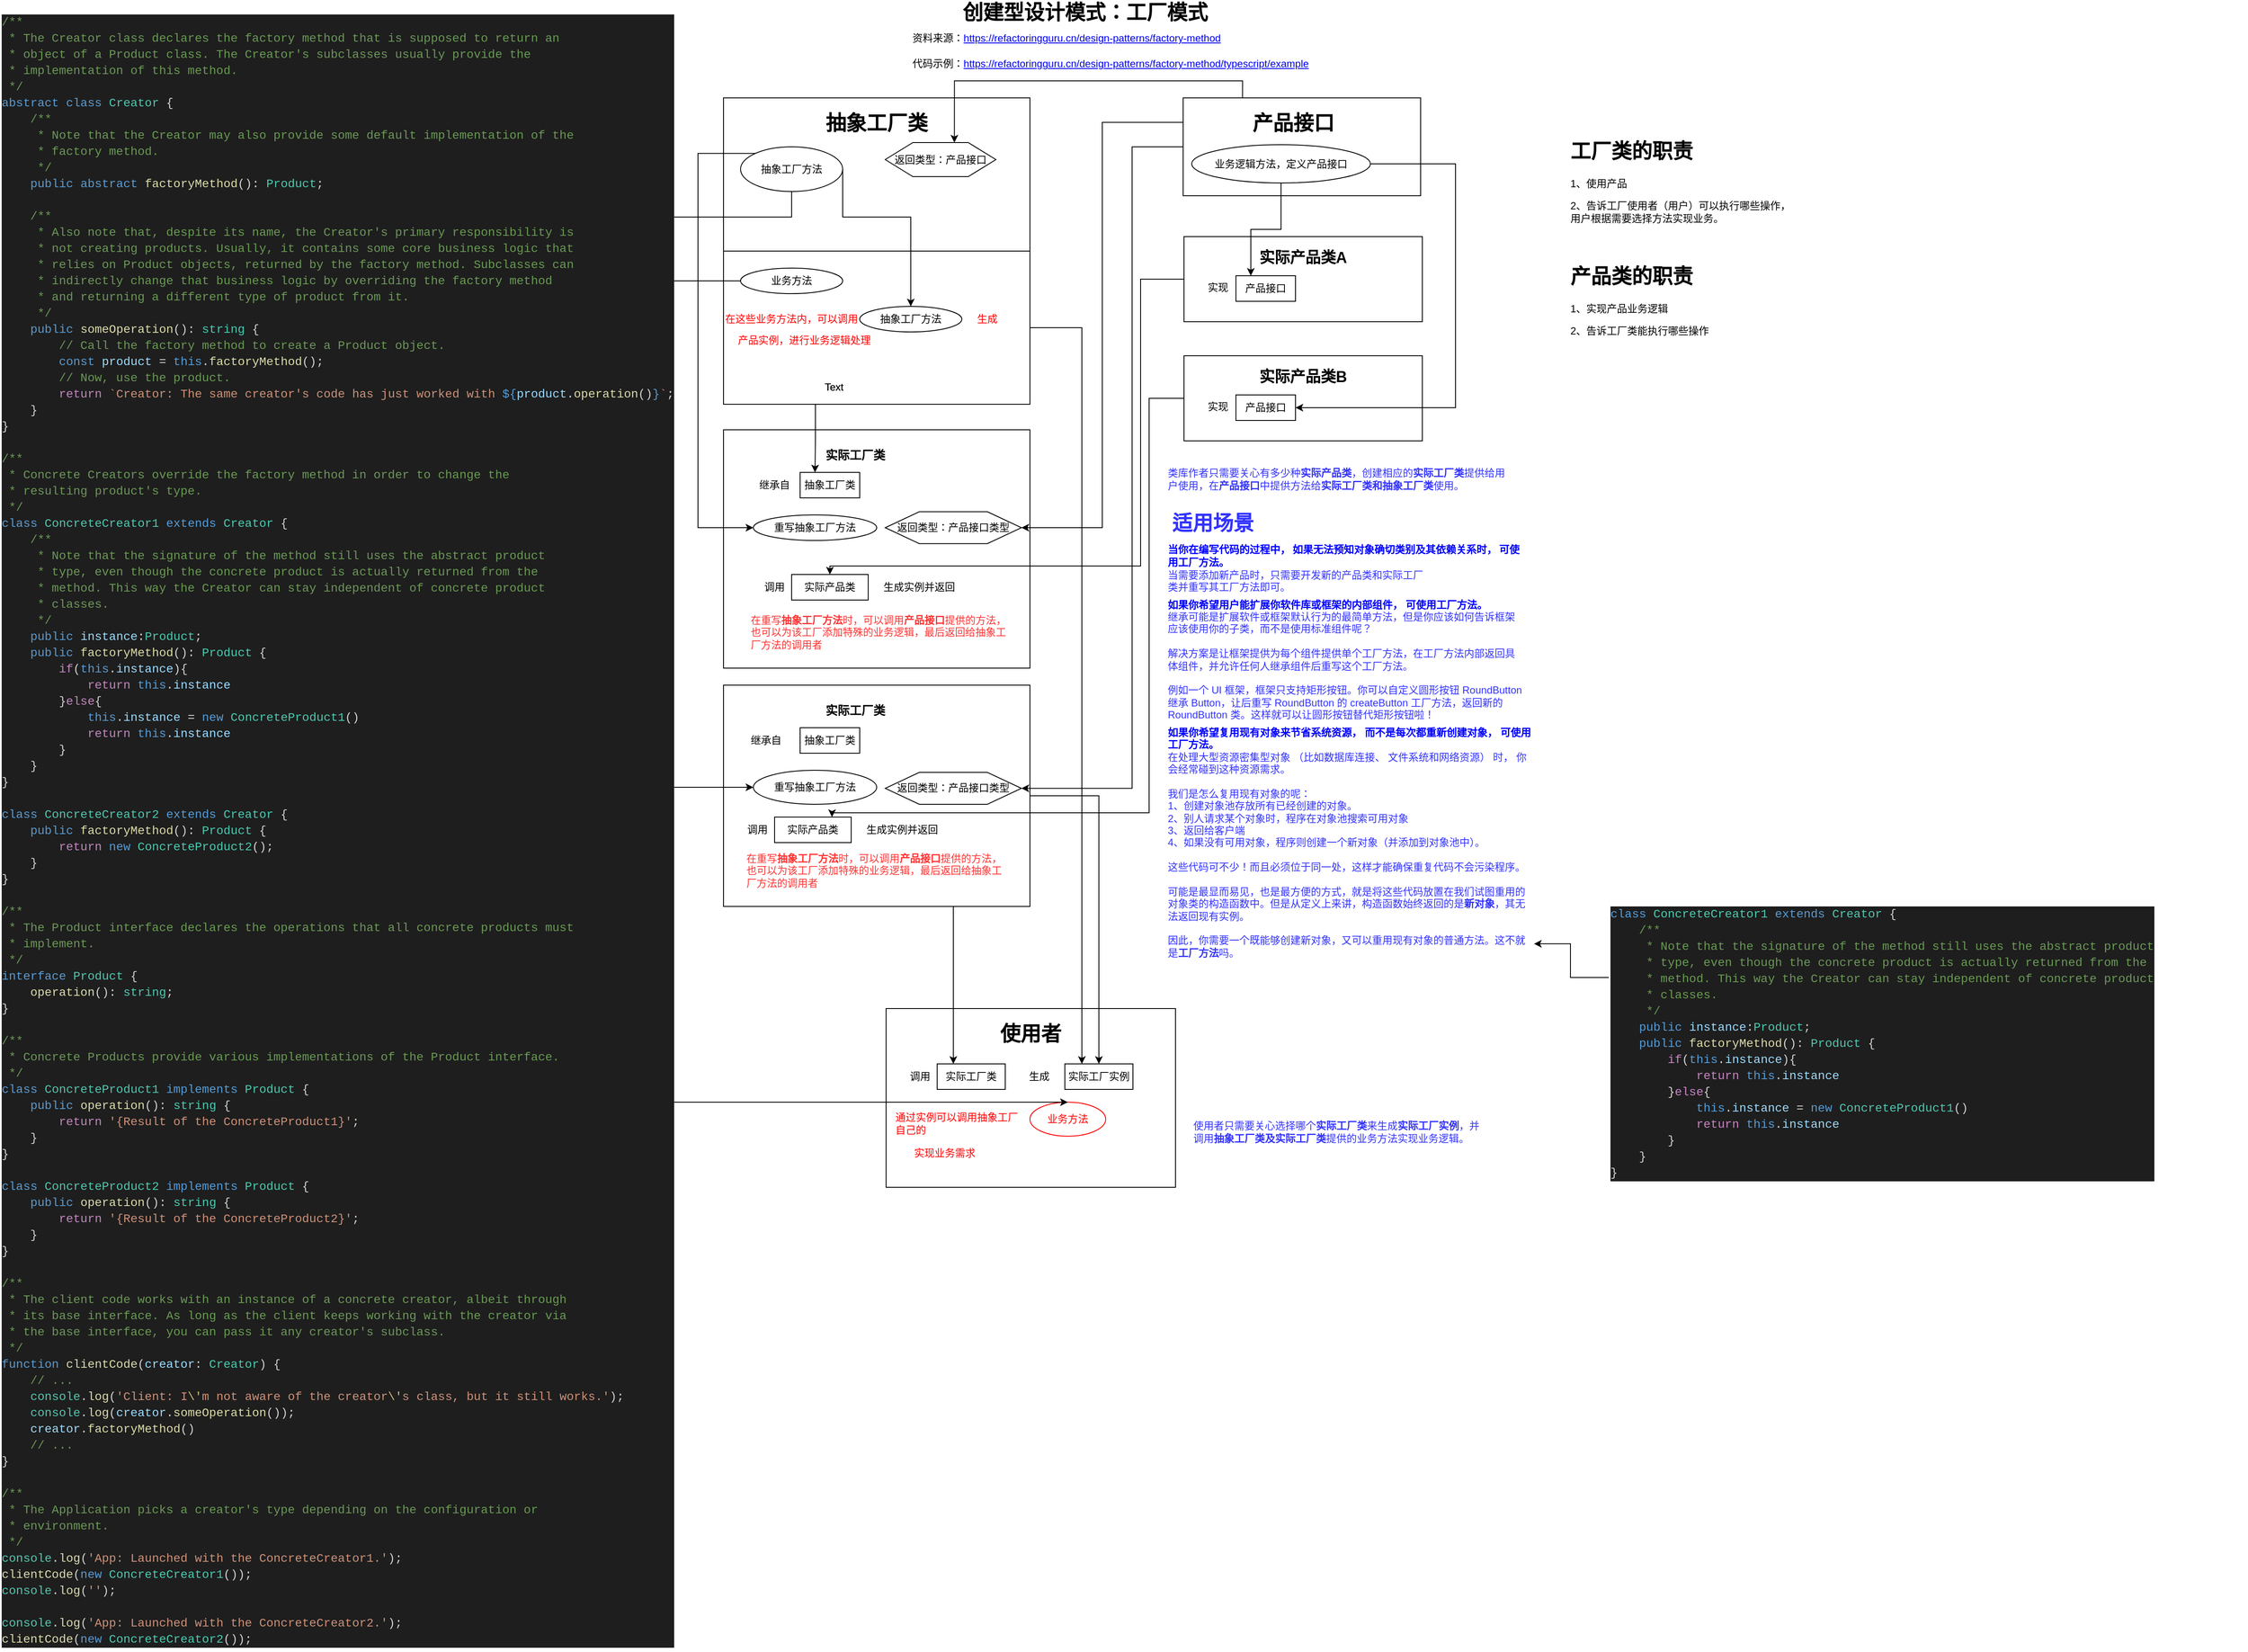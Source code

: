 <mxfile version="13.6.6" type="github">
  <diagram name="Page-1" id="e56a1550-8fbb-45ad-956c-1786394a9013">
    <mxGraphModel dx="2522" dy="763" grid="1" gridSize="10" guides="1" tooltips="1" connect="1" arrows="1" fold="1" page="1" pageScale="1" pageWidth="1100" pageHeight="850" background="#ffffff" math="0" shadow="0">
      <root>
        <mxCell id="0" />
        <mxCell id="1" parent="0" />
        <mxCell id="IDV8dnBj_DpfX5lwjrd9-4" value="" style="rounded=0;whiteSpace=wrap;html=1;" parent="1" vertex="1">
          <mxGeometry x="671" y="293" width="280" height="100" as="geometry" />
        </mxCell>
        <mxCell id="IDV8dnBj_DpfX5lwjrd9-1" value="" style="rounded=0;whiteSpace=wrap;html=1;" parent="1" vertex="1">
          <mxGeometry x="670" y="130" width="279" height="115" as="geometry" />
        </mxCell>
        <mxCell id="VUsxrsuSqSd0vhHcuK5w-36" value="" style="rounded=0;whiteSpace=wrap;html=1;startSize=30;align=center;" parent="1" vertex="1">
          <mxGeometry x="130" y="520" width="360" height="280" as="geometry" />
        </mxCell>
        <mxCell id="VUsxrsuSqSd0vhHcuK5w-24" value="" style="group;align=center;" parent="1" vertex="1" connectable="0">
          <mxGeometry x="110" y="130" width="380" height="373" as="geometry" />
        </mxCell>
        <mxCell id="VUsxrsuSqSd0vhHcuK5w-9" value="" style="whiteSpace=wrap;html=1;aspect=fixed;startSize=30;align=center;" parent="VUsxrsuSqSd0vhHcuK5w-24" vertex="1">
          <mxGeometry x="20" width="360" height="360" as="geometry" />
        </mxCell>
        <mxCell id="VUsxrsuSqSd0vhHcuK5w-11" value="&lt;font style=&quot;font-size: 24px&quot;&gt;&lt;b&gt;抽象工厂类&lt;/b&gt;&lt;/font&gt;" style="text;html=1;strokeColor=none;fillColor=none;align=center;verticalAlign=middle;whiteSpace=wrap;rounded=0;startSize=30;" parent="VUsxrsuSqSd0vhHcuK5w-24" vertex="1">
          <mxGeometry x="130" y="20" width="140" height="20" as="geometry" />
        </mxCell>
        <mxCell id="IDV8dnBj_DpfX5lwjrd9-54" style="edgeStyle=orthogonalEdgeStyle;rounded=0;orthogonalLoop=1;jettySize=auto;html=1;exitX=1;exitY=0.5;exitDx=0;exitDy=0;" parent="VUsxrsuSqSd0vhHcuK5w-24" source="VUsxrsuSqSd0vhHcuK5w-12" target="VUsxrsuSqSd0vhHcuK5w-19" edge="1">
          <mxGeometry relative="1" as="geometry">
            <Array as="points">
              <mxPoint x="160" y="140" />
              <mxPoint x="240" y="140" />
            </Array>
          </mxGeometry>
        </mxCell>
        <mxCell id="VUsxrsuSqSd0vhHcuK5w-12" value="抽象工厂方法" style="ellipse;whiteSpace=wrap;html=1;startSize=30;align=center;" parent="VUsxrsuSqSd0vhHcuK5w-24" vertex="1">
          <mxGeometry x="40" y="57.5" width="120" height="52.5" as="geometry" />
        </mxCell>
        <mxCell id="VUsxrsuSqSd0vhHcuK5w-13" value="返回类型：产品接口" style="shape=hexagon;perimeter=hexagonPerimeter2;whiteSpace=wrap;html=1;startSize=30;align=center;" parent="VUsxrsuSqSd0vhHcuK5w-24" vertex="1">
          <mxGeometry x="210" y="52.5" width="130" height="40" as="geometry" />
        </mxCell>
        <mxCell id="VUsxrsuSqSd0vhHcuK5w-15" value="" style="endArrow=none;html=1;entryX=1;entryY=0.5;entryDx=0;entryDy=0;exitX=0;exitY=0.5;exitDx=0;exitDy=0;" parent="VUsxrsuSqSd0vhHcuK5w-24" source="VUsxrsuSqSd0vhHcuK5w-9" target="VUsxrsuSqSd0vhHcuK5w-9" edge="1">
          <mxGeometry width="50" height="50" relative="1" as="geometry">
            <mxPoint x="50" y="290" as="sourcePoint" />
            <mxPoint x="100" y="240" as="targetPoint" />
            <Array as="points">
              <mxPoint x="205" y="180" />
            </Array>
          </mxGeometry>
        </mxCell>
        <mxCell id="VUsxrsuSqSd0vhHcuK5w-16" value="业务方法" style="ellipse;whiteSpace=wrap;html=1;startSize=30;align=center;" parent="VUsxrsuSqSd0vhHcuK5w-24" vertex="1">
          <mxGeometry x="40" y="200" width="120" height="30" as="geometry" />
        </mxCell>
        <mxCell id="VUsxrsuSqSd0vhHcuK5w-18" value="在这些业务方法内，可以调用" style="text;html=1;strokeColor=none;fillColor=none;align=center;verticalAlign=middle;whiteSpace=wrap;rounded=0;startSize=30;fontColor=#FF0000;" parent="VUsxrsuSqSd0vhHcuK5w-24" vertex="1">
          <mxGeometry y="240" width="200" height="40" as="geometry" />
        </mxCell>
        <mxCell id="VUsxrsuSqSd0vhHcuK5w-19" value="抽象工厂方法" style="ellipse;whiteSpace=wrap;html=1;startSize=30;align=center;" parent="VUsxrsuSqSd0vhHcuK5w-24" vertex="1">
          <mxGeometry x="180" y="245" width="120" height="30" as="geometry" />
        </mxCell>
        <mxCell id="VUsxrsuSqSd0vhHcuK5w-21" value="生成" style="text;html=1;strokeColor=none;fillColor=none;align=center;verticalAlign=middle;whiteSpace=wrap;rounded=0;startSize=30;fontColor=#FF0000;" parent="VUsxrsuSqSd0vhHcuK5w-24" vertex="1">
          <mxGeometry x="310" y="250" width="40" height="20" as="geometry" />
        </mxCell>
        <mxCell id="VUsxrsuSqSd0vhHcuK5w-22" value="产品实例，进行业务逻辑处理" style="text;html=1;strokeColor=none;fillColor=none;align=center;verticalAlign=middle;whiteSpace=wrap;rounded=0;startSize=30;fontColor=#FF0000;" parent="VUsxrsuSqSd0vhHcuK5w-24" vertex="1">
          <mxGeometry x="30" y="275" width="170" height="20" as="geometry" />
        </mxCell>
        <mxCell id="VUsxrsuSqSd0vhHcuK5w-26" value="Text" style="text;html=1;strokeColor=none;fillColor=none;align=center;verticalAlign=middle;whiteSpace=wrap;rounded=0;startSize=30;" parent="1" vertex="1">
          <mxGeometry x="240" y="460" width="40" height="20" as="geometry" />
        </mxCell>
        <mxCell id="VUsxrsuSqSd0vhHcuK5w-27" value="&lt;font style=&quot;font-size: 14px&quot;&gt;&lt;b&gt;实际工厂类&lt;/b&gt;&lt;/font&gt;" style="text;html=1;strokeColor=none;fillColor=none;align=center;verticalAlign=middle;whiteSpace=wrap;rounded=0;startSize=30;" parent="1" vertex="1">
          <mxGeometry x="230" y="540" width="110" height="20" as="geometry" />
        </mxCell>
        <mxCell id="VUsxrsuSqSd0vhHcuK5w-28" value="Text" style="text;html=1;strokeColor=none;fillColor=none;align=center;verticalAlign=middle;whiteSpace=wrap;rounded=0;startSize=30;" parent="1" vertex="1">
          <mxGeometry x="240" y="460" width="40" height="20" as="geometry" />
        </mxCell>
        <mxCell id="VUsxrsuSqSd0vhHcuK5w-29" value="继承自" style="text;html=1;strokeColor=none;fillColor=none;align=center;verticalAlign=middle;whiteSpace=wrap;rounded=0;startSize=30;" parent="1" vertex="1">
          <mxGeometry x="170" y="560" width="40" height="50" as="geometry" />
        </mxCell>
        <mxCell id="VUsxrsuSqSd0vhHcuK5w-30" value="抽象工厂类" style="rounded=0;whiteSpace=wrap;html=1;startSize=30;align=center;" parent="1" vertex="1">
          <mxGeometry x="220" y="570" width="70" height="30" as="geometry" />
        </mxCell>
        <mxCell id="VUsxrsuSqSd0vhHcuK5w-32" style="edgeStyle=orthogonalEdgeStyle;rounded=0;orthogonalLoop=1;jettySize=auto;html=1;exitX=0.25;exitY=1;exitDx=0;exitDy=0;entryX=0.25;entryY=0;entryDx=0;entryDy=0;startSize=30;" parent="1" source="VUsxrsuSqSd0vhHcuK5w-9" target="VUsxrsuSqSd0vhHcuK5w-30" edge="1">
          <mxGeometry relative="1" as="geometry">
            <Array as="points">
              <mxPoint x="238" y="490" />
              <mxPoint x="238" y="530" />
            </Array>
          </mxGeometry>
        </mxCell>
        <mxCell id="VUsxrsuSqSd0vhHcuK5w-33" value="重写抽象工厂方法" style="ellipse;whiteSpace=wrap;html=1;startSize=30;align=center;" parent="1" vertex="1">
          <mxGeometry x="165" y="620" width="145" height="30" as="geometry" />
        </mxCell>
        <mxCell id="VUsxrsuSqSd0vhHcuK5w-37" value="" style="rounded=0;whiteSpace=wrap;html=1;startSize=30;align=center;" parent="1" vertex="1">
          <mxGeometry x="130" y="820" width="360" height="260" as="geometry" />
        </mxCell>
        <mxCell id="VUsxrsuSqSd0vhHcuK5w-38" value="&lt;font style=&quot;font-size: 14px&quot;&gt;&lt;b&gt;实际工厂类&lt;/b&gt;&lt;/font&gt;" style="text;html=1;strokeColor=none;fillColor=none;align=center;verticalAlign=middle;whiteSpace=wrap;rounded=0;startSize=30;" parent="1" vertex="1">
          <mxGeometry x="230" y="840" width="110" height="20" as="geometry" />
        </mxCell>
        <mxCell id="VUsxrsuSqSd0vhHcuK5w-39" value="抽象工厂类" style="rounded=0;whiteSpace=wrap;html=1;startSize=30;align=center;" parent="1" vertex="1">
          <mxGeometry x="220" y="870" width="70" height="30" as="geometry" />
        </mxCell>
        <mxCell id="VUsxrsuSqSd0vhHcuK5w-40" value="重写抽象工厂方法" style="ellipse;whiteSpace=wrap;html=1;startSize=30;align=center;" parent="1" vertex="1">
          <mxGeometry x="165" y="920" width="145" height="40" as="geometry" />
        </mxCell>
        <mxCell id="VUsxrsuSqSd0vhHcuK5w-41" value="返回类型：产品接口类型" style="shape=hexagon;perimeter=hexagonPerimeter2;whiteSpace=wrap;html=1;startSize=30;align=center;" parent="1" vertex="1">
          <mxGeometry x="320" y="922.5" width="160" height="37.5" as="geometry" />
        </mxCell>
        <mxCell id="VUsxrsuSqSd0vhHcuK5w-43" value="继承自" style="text;html=1;strokeColor=none;fillColor=none;align=center;verticalAlign=middle;whiteSpace=wrap;rounded=0;startSize=30;" parent="1" vertex="1">
          <mxGeometry x="160" y="860" width="40" height="50" as="geometry" />
        </mxCell>
        <mxCell id="IDV8dnBj_DpfX5lwjrd9-2" value="&lt;font style=&quot;font-size: 24px&quot;&gt;&lt;b&gt;产品接口&lt;/b&gt;&lt;/font&gt;" style="text;html=1;strokeColor=none;fillColor=none;align=center;verticalAlign=middle;whiteSpace=wrap;rounded=0;" parent="1" vertex="1">
          <mxGeometry x="740" y="150" width="119" height="20" as="geometry" />
        </mxCell>
        <mxCell id="IDV8dnBj_DpfX5lwjrd9-52" style="edgeStyle=orthogonalEdgeStyle;rounded=0;orthogonalLoop=1;jettySize=auto;html=1;exitX=0.5;exitY=1;exitDx=0;exitDy=0;entryX=0.25;entryY=0;entryDx=0;entryDy=0;" parent="1" source="IDV8dnBj_DpfX5lwjrd9-3" target="IDV8dnBj_DpfX5lwjrd9-8" edge="1">
          <mxGeometry relative="1" as="geometry" />
        </mxCell>
        <mxCell id="IDV8dnBj_DpfX5lwjrd9-3" value="业务逻辑方法，定义产品接口" style="ellipse;whiteSpace=wrap;html=1;" parent="1" vertex="1">
          <mxGeometry x="680" y="185" width="210" height="45" as="geometry" />
        </mxCell>
        <mxCell id="IDV8dnBj_DpfX5lwjrd9-5" value="&lt;font style=&quot;font-size: 18px&quot;&gt;&lt;b&gt;实际产品类A&lt;/b&gt;&lt;/font&gt;" style="text;html=1;strokeColor=none;fillColor=none;align=center;verticalAlign=middle;whiteSpace=wrap;rounded=0;" parent="1" vertex="1">
          <mxGeometry x="751" y="308" width="120" height="20" as="geometry" />
        </mxCell>
        <mxCell id="IDV8dnBj_DpfX5lwjrd9-6" value="实现" style="text;html=1;strokeColor=none;fillColor=none;align=center;verticalAlign=middle;whiteSpace=wrap;rounded=0;" parent="1" vertex="1">
          <mxGeometry x="691" y="343" width="40" height="20" as="geometry" />
        </mxCell>
        <mxCell id="IDV8dnBj_DpfX5lwjrd9-8" value="产品接口" style="rounded=0;whiteSpace=wrap;html=1;" parent="1" vertex="1">
          <mxGeometry x="732" y="339" width="70" height="30" as="geometry" />
        </mxCell>
        <mxCell id="IDV8dnBj_DpfX5lwjrd9-71" style="edgeStyle=orthogonalEdgeStyle;rounded=0;orthogonalLoop=1;jettySize=auto;html=1;exitX=0;exitY=0.5;exitDx=0;exitDy=0;entryX=0.75;entryY=0;entryDx=0;entryDy=0;fontColor=#3333FF;" parent="1" source="IDV8dnBj_DpfX5lwjrd9-11" target="IDV8dnBj_DpfX5lwjrd9-43" edge="1">
          <mxGeometry relative="1" as="geometry">
            <Array as="points">
              <mxPoint x="630" y="483" />
              <mxPoint x="630" y="970" />
              <mxPoint x="258" y="970" />
            </Array>
          </mxGeometry>
        </mxCell>
        <mxCell id="IDV8dnBj_DpfX5lwjrd9-11" value="" style="rounded=0;whiteSpace=wrap;html=1;" parent="1" vertex="1">
          <mxGeometry x="671" y="433" width="280" height="100" as="geometry" />
        </mxCell>
        <mxCell id="IDV8dnBj_DpfX5lwjrd9-12" value="&lt;font style=&quot;font-size: 18px&quot;&gt;&lt;b&gt;实际产品类B&lt;/b&gt;&lt;/font&gt;" style="text;html=1;strokeColor=none;fillColor=none;align=center;verticalAlign=middle;whiteSpace=wrap;rounded=0;" parent="1" vertex="1">
          <mxGeometry x="751" y="448" width="120" height="20" as="geometry" />
        </mxCell>
        <mxCell id="IDV8dnBj_DpfX5lwjrd9-13" value="实现" style="text;html=1;strokeColor=none;fillColor=none;align=center;verticalAlign=middle;whiteSpace=wrap;rounded=0;" parent="1" vertex="1">
          <mxGeometry x="691" y="483" width="40" height="20" as="geometry" />
        </mxCell>
        <mxCell id="IDV8dnBj_DpfX5lwjrd9-14" value="产品接口" style="rounded=0;whiteSpace=wrap;html=1;" parent="1" vertex="1">
          <mxGeometry x="732" y="479" width="70" height="30" as="geometry" />
        </mxCell>
        <mxCell id="IDV8dnBj_DpfX5lwjrd9-18" value="返回类型：产品接口类型" style="shape=hexagon;perimeter=hexagonPerimeter2;whiteSpace=wrap;html=1;startSize=30;align=center;" parent="1" vertex="1">
          <mxGeometry x="320" y="616.25" width="160" height="37.5" as="geometry" />
        </mxCell>
        <mxCell id="IDV8dnBj_DpfX5lwjrd9-21" value="" style="rounded=0;whiteSpace=wrap;html=1;" parent="1" vertex="1">
          <mxGeometry x="321" y="1200" width="340" height="210" as="geometry" />
        </mxCell>
        <mxCell id="IDV8dnBj_DpfX5lwjrd9-22" value="&lt;font style=&quot;font-size: 24px&quot;&gt;&lt;b&gt;使用者&lt;/b&gt;&lt;/font&gt;" style="text;html=1;strokeColor=none;fillColor=none;align=center;verticalAlign=middle;whiteSpace=wrap;rounded=0;" parent="1" vertex="1">
          <mxGeometry x="441" y="1220" width="100" height="20" as="geometry" />
        </mxCell>
        <mxCell id="IDV8dnBj_DpfX5lwjrd9-23" value="调用" style="text;html=1;strokeColor=none;fillColor=none;align=center;verticalAlign=middle;whiteSpace=wrap;rounded=0;" parent="1" vertex="1">
          <mxGeometry x="341" y="1270" width="40" height="20" as="geometry" />
        </mxCell>
        <mxCell id="IDV8dnBj_DpfX5lwjrd9-24" value="实际工厂类" style="rounded=0;whiteSpace=wrap;html=1;" parent="1" vertex="1">
          <mxGeometry x="381" y="1265" width="80" height="30" as="geometry" />
        </mxCell>
        <mxCell id="IDV8dnBj_DpfX5lwjrd9-26" style="edgeStyle=orthogonalEdgeStyle;rounded=0;orthogonalLoop=1;jettySize=auto;html=1;exitX=0.75;exitY=1;exitDx=0;exitDy=0;" parent="1" source="VUsxrsuSqSd0vhHcuK5w-37" edge="1">
          <mxGeometry relative="1" as="geometry">
            <mxPoint x="400" y="1265" as="targetPoint" />
            <Array as="points">
              <mxPoint x="400" y="1265" />
            </Array>
          </mxGeometry>
        </mxCell>
        <mxCell id="IDV8dnBj_DpfX5lwjrd9-27" value="生成" style="text;html=1;strokeColor=none;fillColor=none;align=center;verticalAlign=middle;whiteSpace=wrap;rounded=0;" parent="1" vertex="1">
          <mxGeometry x="481" y="1270" width="40" height="20" as="geometry" />
        </mxCell>
        <mxCell id="IDV8dnBj_DpfX5lwjrd9-28" value="实际工厂实例" style="rounded=0;whiteSpace=wrap;html=1;" parent="1" vertex="1">
          <mxGeometry x="531" y="1265" width="80" height="30" as="geometry" />
        </mxCell>
        <mxCell id="IDV8dnBj_DpfX5lwjrd9-31" style="edgeStyle=orthogonalEdgeStyle;rounded=0;orthogonalLoop=1;jettySize=auto;html=1;exitX=1;exitY=0.5;exitDx=0;exitDy=0;" parent="1" source="VUsxrsuSqSd0vhHcuK5w-37" target="IDV8dnBj_DpfX5lwjrd9-28" edge="1">
          <mxGeometry relative="1" as="geometry" />
        </mxCell>
        <mxCell id="IDV8dnBj_DpfX5lwjrd9-32" style="edgeStyle=orthogonalEdgeStyle;rounded=0;orthogonalLoop=1;jettySize=auto;html=1;exitX=1;exitY=0.75;exitDx=0;exitDy=0;entryX=0.25;entryY=0;entryDx=0;entryDy=0;" parent="1" source="VUsxrsuSqSd0vhHcuK5w-9" target="IDV8dnBj_DpfX5lwjrd9-28" edge="1">
          <mxGeometry relative="1" as="geometry" />
        </mxCell>
        <mxCell id="IDV8dnBj_DpfX5lwjrd9-39" value="通过实例可以调用抽象工厂自己的" style="text;html=1;strokeColor=none;fillColor=none;align=left;verticalAlign=middle;whiteSpace=wrap;rounded=0;fontColor=#FF0000;" parent="1" vertex="1">
          <mxGeometry x="330" y="1315" width="149" height="40" as="geometry" />
        </mxCell>
        <mxCell id="IDV8dnBj_DpfX5lwjrd9-40" value="&lt;font color=&quot;#ff0000&quot;&gt;业务方法&lt;/font&gt;" style="ellipse;whiteSpace=wrap;html=1;strokeColor=#FF0000;" parent="1" vertex="1">
          <mxGeometry x="490" y="1310" width="89" height="40" as="geometry" />
        </mxCell>
        <mxCell id="IDV8dnBj_DpfX5lwjrd9-42" value="调用" style="text;html=1;strokeColor=none;fillColor=none;align=center;verticalAlign=middle;whiteSpace=wrap;rounded=0;" parent="1" vertex="1">
          <mxGeometry x="150" y="980" width="40" height="20" as="geometry" />
        </mxCell>
        <mxCell id="IDV8dnBj_DpfX5lwjrd9-43" value="实际产品类" style="rounded=0;whiteSpace=wrap;html=1;strokeColor=#000000;" parent="1" vertex="1">
          <mxGeometry x="190" y="975" width="90" height="30" as="geometry" />
        </mxCell>
        <mxCell id="IDV8dnBj_DpfX5lwjrd9-45" value="生成实例并返回" style="text;html=1;strokeColor=none;fillColor=none;align=center;verticalAlign=middle;whiteSpace=wrap;rounded=0;" parent="1" vertex="1">
          <mxGeometry x="290" y="980" width="100" height="20" as="geometry" />
        </mxCell>
        <mxCell id="IDV8dnBj_DpfX5lwjrd9-47" value="调用" style="text;html=1;strokeColor=none;fillColor=none;align=center;verticalAlign=middle;whiteSpace=wrap;rounded=0;" parent="1" vertex="1">
          <mxGeometry x="170" y="695" width="40" height="20" as="geometry" />
        </mxCell>
        <mxCell id="IDV8dnBj_DpfX5lwjrd9-48" value="实际产品类" style="rounded=0;whiteSpace=wrap;html=1;strokeColor=#000000;" parent="1" vertex="1">
          <mxGeometry x="210" y="690" width="90" height="30" as="geometry" />
        </mxCell>
        <mxCell id="IDV8dnBj_DpfX5lwjrd9-49" value="生成实例并返回" style="text;html=1;strokeColor=none;fillColor=none;align=center;verticalAlign=middle;whiteSpace=wrap;rounded=0;" parent="1" vertex="1">
          <mxGeometry x="310" y="695" width="100" height="20" as="geometry" />
        </mxCell>
        <mxCell id="IDV8dnBj_DpfX5lwjrd9-51" style="edgeStyle=orthogonalEdgeStyle;rounded=0;orthogonalLoop=1;jettySize=auto;html=1;exitX=0;exitY=0.5;exitDx=0;exitDy=0;entryX=1;entryY=0.5;entryDx=0;entryDy=0;" parent="1" source="IDV8dnBj_DpfX5lwjrd9-1" target="VUsxrsuSqSd0vhHcuK5w-41" edge="1">
          <mxGeometry relative="1" as="geometry">
            <Array as="points">
              <mxPoint x="610" y="188" />
              <mxPoint x="610" y="941" />
            </Array>
          </mxGeometry>
        </mxCell>
        <mxCell id="IDV8dnBj_DpfX5lwjrd9-50" style="edgeStyle=orthogonalEdgeStyle;rounded=0;orthogonalLoop=1;jettySize=auto;html=1;exitX=0;exitY=0.25;exitDx=0;exitDy=0;entryX=1;entryY=0.5;entryDx=0;entryDy=0;" parent="1" source="IDV8dnBj_DpfX5lwjrd9-1" target="IDV8dnBj_DpfX5lwjrd9-18" edge="1">
          <mxGeometry relative="1" as="geometry" />
        </mxCell>
        <mxCell id="IDV8dnBj_DpfX5lwjrd9-53" style="edgeStyle=orthogonalEdgeStyle;rounded=0;orthogonalLoop=1;jettySize=auto;html=1;exitX=1;exitY=0.5;exitDx=0;exitDy=0;entryX=1;entryY=0.5;entryDx=0;entryDy=0;" parent="1" source="IDV8dnBj_DpfX5lwjrd9-3" target="IDV8dnBj_DpfX5lwjrd9-14" edge="1">
          <mxGeometry relative="1" as="geometry">
            <Array as="points">
              <mxPoint x="990" y="208" />
              <mxPoint x="990" y="494" />
            </Array>
          </mxGeometry>
        </mxCell>
        <mxCell id="IDV8dnBj_DpfX5lwjrd9-55" style="edgeStyle=orthogonalEdgeStyle;rounded=0;orthogonalLoop=1;jettySize=auto;html=1;exitX=0;exitY=0;exitDx=0;exitDy=0;entryX=0;entryY=0.5;entryDx=0;entryDy=0;" parent="1" source="VUsxrsuSqSd0vhHcuK5w-12" target="VUsxrsuSqSd0vhHcuK5w-33" edge="1">
          <mxGeometry relative="1" as="geometry">
            <Array as="points">
              <mxPoint x="100" y="195" />
              <mxPoint x="100" y="635" />
            </Array>
          </mxGeometry>
        </mxCell>
        <mxCell id="IDV8dnBj_DpfX5lwjrd9-56" style="edgeStyle=orthogonalEdgeStyle;rounded=0;orthogonalLoop=1;jettySize=auto;html=1;exitX=0.5;exitY=1;exitDx=0;exitDy=0;entryX=0;entryY=0.5;entryDx=0;entryDy=0;" parent="1" source="VUsxrsuSqSd0vhHcuK5w-12" target="VUsxrsuSqSd0vhHcuK5w-40" edge="1">
          <mxGeometry relative="1" as="geometry">
            <Array as="points">
              <mxPoint x="210" y="270" />
              <mxPoint x="60" y="270" />
              <mxPoint x="60" y="940" />
            </Array>
          </mxGeometry>
        </mxCell>
        <mxCell id="IDV8dnBj_DpfX5lwjrd9-57" style="edgeStyle=orthogonalEdgeStyle;rounded=0;orthogonalLoop=1;jettySize=auto;html=1;exitX=0;exitY=0.5;exitDx=0;exitDy=0;" parent="1" source="VUsxrsuSqSd0vhHcuK5w-16" target="IDV8dnBj_DpfX5lwjrd9-40" edge="1">
          <mxGeometry relative="1" as="geometry">
            <Array as="points">
              <mxPoint x="30" y="345" />
              <mxPoint x="30" y="1310" />
            </Array>
          </mxGeometry>
        </mxCell>
        <mxCell id="IDV8dnBj_DpfX5lwjrd9-58" value="实现业务需求" style="text;html=1;strokeColor=none;fillColor=none;align=center;verticalAlign=middle;whiteSpace=wrap;rounded=0;fontColor=#FF0000;" parent="1" vertex="1">
          <mxGeometry x="330" y="1350" width="120" height="40" as="geometry" />
        </mxCell>
        <mxCell id="IDV8dnBj_DpfX5lwjrd9-65" style="edgeStyle=orthogonalEdgeStyle;rounded=0;orthogonalLoop=1;jettySize=auto;html=1;exitX=0.25;exitY=0;exitDx=0;exitDy=0;entryX=0.625;entryY=0;entryDx=0;entryDy=0;fontColor=#FF0000;" parent="1" source="IDV8dnBj_DpfX5lwjrd9-1" target="VUsxrsuSqSd0vhHcuK5w-13" edge="1">
          <mxGeometry relative="1" as="geometry" />
        </mxCell>
        <mxCell id="IDV8dnBj_DpfX5lwjrd9-66" value="使用者只需要关心选择哪个&lt;b&gt;实际工厂类&lt;/b&gt;来生成&lt;b&gt;实际工厂实例&lt;/b&gt;，并调用&lt;b&gt;抽象工厂类及实际工厂类&lt;/b&gt;提供的业务方法实现业务逻辑。" style="text;html=1;strokeColor=none;fillColor=none;align=left;verticalAlign=middle;whiteSpace=wrap;rounded=0;fontColor=#3333FF;" parent="1" vertex="1">
          <mxGeometry x="680" y="1335" width="350" height="20" as="geometry" />
        </mxCell>
        <mxCell id="IDV8dnBj_DpfX5lwjrd9-67" value="类库作者只需要关心有多少种&lt;b&gt;实际产品类&lt;/b&gt;，创建相应的&lt;b&gt;实际工厂类&lt;/b&gt;提供给用户使用，在&lt;b&gt;产品接口&lt;/b&gt;中提供方法给&lt;b&gt;实际工厂类和抽象工厂类&lt;/b&gt;使用。" style="text;html=1;strokeColor=none;fillColor=none;align=left;verticalAlign=middle;whiteSpace=wrap;rounded=0;fontColor=#3333FF;" parent="1" vertex="1">
          <mxGeometry x="650" y="560" width="399" height="35" as="geometry" />
        </mxCell>
        <mxCell id="IDV8dnBj_DpfX5lwjrd9-68" value="&lt;font color=&quot;#ff3333&quot;&gt;在重写&lt;b&gt;抽象工厂方法&lt;/b&gt;时，可以调用&lt;b&gt;产品接口&lt;/b&gt;提供的方法，也可以为该工厂&lt;/font&gt;&lt;span style=&quot;color: rgb(255 , 51 , 51)&quot;&gt;添加&lt;/span&gt;&lt;font color=&quot;#ff3333&quot;&gt;特殊的业务逻辑，最后返回给抽象工厂方法的调用者&lt;/font&gt;" style="text;html=1;strokeColor=none;fillColor=none;align=left;verticalAlign=middle;whiteSpace=wrap;rounded=0;" parent="1" vertex="1">
          <mxGeometry x="160" y="740" width="310" height="36" as="geometry" />
        </mxCell>
        <mxCell id="IDV8dnBj_DpfX5lwjrd9-70" style="edgeStyle=orthogonalEdgeStyle;rounded=0;orthogonalLoop=1;jettySize=auto;html=1;exitX=0;exitY=0.5;exitDx=0;exitDy=0;entryX=0.5;entryY=0;entryDx=0;entryDy=0;fontColor=#3333FF;" parent="1" source="IDV8dnBj_DpfX5lwjrd9-4" target="IDV8dnBj_DpfX5lwjrd9-48" edge="1">
          <mxGeometry relative="1" as="geometry">
            <Array as="points">
              <mxPoint x="620" y="343" />
              <mxPoint x="620" y="680" />
              <mxPoint x="255" y="680" />
            </Array>
          </mxGeometry>
        </mxCell>
        <mxCell id="IDV8dnBj_DpfX5lwjrd9-72" value="&lt;font color=&quot;#ff3333&quot;&gt;在重写&lt;b&gt;抽象工厂方法&lt;/b&gt;时，可以调用&lt;b&gt;产品接口&lt;/b&gt;提供的方法，也可以为该工厂&lt;/font&gt;&lt;span style=&quot;color: rgb(255 , 51 , 51)&quot;&gt;添加&lt;/span&gt;&lt;font color=&quot;#ff3333&quot;&gt;特殊的业务逻辑，最后返回给抽象工厂方法的调用者&lt;/font&gt;" style="text;html=1;strokeColor=none;fillColor=none;align=left;verticalAlign=middle;whiteSpace=wrap;rounded=0;" parent="1" vertex="1">
          <mxGeometry x="155" y="1020" width="310" height="36" as="geometry" />
        </mxCell>
        <mxCell id="IDV8dnBj_DpfX5lwjrd9-73" value="&lt;font style=&quot;font-size: 12px&quot; color=&quot;#0000ff&quot;&gt;&lt;b&gt;&lt;br&gt;&lt;span style=&quot;font-family: &amp;#34;pt sans&amp;#34; , &amp;#34;helvetica neue&amp;#34; , &amp;#34;arial&amp;#34; , &amp;#34;pingfang sc&amp;#34; , &amp;#34;microsoft yahei&amp;#34; , &amp;#34;hiragino sans gb&amp;#34; , sans-serif ; background-color: rgb(255 , 255 , 255)&quot;&gt;当你在编写代码的过程中&lt;/span&gt;&lt;span class=&quot;chpule2&quot; style=&quot;box-sizing: inherit ; letter-spacing: -0.6em ; font-family: &amp;#34;pt sans&amp;#34; , &amp;#34;helvetica neue&amp;#34; , &amp;#34;arial&amp;#34; , &amp;#34;pingfang sc&amp;#34; , &amp;#34;microsoft yahei&amp;#34; , &amp;#34;hiragino sans gb&amp;#34; , sans-serif ; background-color: rgb(255 , 255 , 255)&quot;&gt;，&lt;/span&gt;&lt;span class=&quot;chpuri2&quot; style=&quot;box-sizing: inherit ; letter-spacing: 0.4rem ; font-family: &amp;#34;pt sans&amp;#34; , &amp;#34;helvetica neue&amp;#34; , &amp;#34;arial&amp;#34; , &amp;#34;pingfang sc&amp;#34; , &amp;#34;microsoft yahei&amp;#34; , &amp;#34;hiragino sans gb&amp;#34; , sans-serif ; background-color: rgb(255 , 255 , 255)&quot;&gt;&amp;nbsp;&lt;/span&gt;&lt;span style=&quot;font-family: &amp;#34;pt sans&amp;#34; , &amp;#34;helvetica neue&amp;#34; , &amp;#34;arial&amp;#34; , &amp;#34;pingfang sc&amp;#34; , &amp;#34;microsoft yahei&amp;#34; , &amp;#34;hiragino sans gb&amp;#34; , sans-serif ; background-color: rgb(255 , 255 , 255)&quot;&gt;如果无法预知对象确切类别及其依赖关系时&lt;/span&gt;&lt;span class=&quot;chpule2&quot; style=&quot;box-sizing: inherit ; letter-spacing: -0.6em ; font-family: &amp;#34;pt sans&amp;#34; , &amp;#34;helvetica neue&amp;#34; , &amp;#34;arial&amp;#34; , &amp;#34;pingfang sc&amp;#34; , &amp;#34;microsoft yahei&amp;#34; , &amp;#34;hiragino sans gb&amp;#34; , sans-serif ; background-color: rgb(255 , 255 , 255)&quot;&gt;，&lt;/span&gt;&lt;span class=&quot;chpuri2&quot; style=&quot;box-sizing: inherit ; letter-spacing: 0.4rem ; font-family: &amp;#34;pt sans&amp;#34; , &amp;#34;helvetica neue&amp;#34; , &amp;#34;arial&amp;#34; , &amp;#34;pingfang sc&amp;#34; , &amp;#34;microsoft yahei&amp;#34; , &amp;#34;hiragino sans gb&amp;#34; , sans-serif ; background-color: rgb(255 , 255 , 255)&quot;&gt;&amp;nbsp;&lt;/span&gt;&lt;span style=&quot;font-family: &amp;#34;pt sans&amp;#34; , &amp;#34;helvetica neue&amp;#34; , &amp;#34;arial&amp;#34; , &amp;#34;pingfang sc&amp;#34; , &amp;#34;microsoft yahei&amp;#34; , &amp;#34;hiragino sans gb&amp;#34; , sans-serif ; background-color: rgb(255 , 255 , 255)&quot;&gt;可使用工厂方法&lt;/span&gt;&lt;span class=&quot;chpule2&quot; style=&quot;box-sizing: inherit ; letter-spacing: -0.6em ; font-family: &amp;#34;pt sans&amp;#34; , &amp;#34;helvetica neue&amp;#34; , &amp;#34;arial&amp;#34; , &amp;#34;pingfang sc&amp;#34; , &amp;#34;microsoft yahei&amp;#34; , &amp;#34;hiragino sans gb&amp;#34; , sans-serif ; background-color: rgb(255 , 255 , 255)&quot;&gt;。&lt;/span&gt;&lt;/b&gt;&lt;/font&gt;&lt;br&gt;当需要添加新产品时，只需要开发新的产品类和实际工厂&lt;br&gt;类并重写其工厂方法即可。" style="text;html=1;strokeColor=none;fillColor=none;align=left;verticalAlign=middle;whiteSpace=wrap;rounded=0;fontColor=#3333FF;" parent="1" vertex="1">
          <mxGeometry x="650" y="640" width="420" height="70" as="geometry" />
        </mxCell>
        <mxCell id="IDV8dnBj_DpfX5lwjrd9-74" value="&lt;font style=&quot;font-size: 24px&quot;&gt;&lt;b&gt;适用场景&lt;/b&gt;&lt;/font&gt;" style="text;html=1;strokeColor=none;fillColor=none;align=center;verticalAlign=middle;whiteSpace=wrap;rounded=0;fontColor=#3333FF;" parent="1" vertex="1">
          <mxGeometry x="620" y="620" width="170" height="20" as="geometry" />
        </mxCell>
        <mxCell id="IDV8dnBj_DpfX5lwjrd9-75" value="&lt;font color=&quot;#0000ff&quot;&gt;&lt;b&gt;如果你希望用户能扩展你软件库或框架的内部组件， 可使用工厂方法。&lt;/b&gt;&lt;/font&gt;&lt;br&gt;继承可能是扩展软件或框架默认行为的最简单方法，但是你应该如何告诉框架应该使用你的子类，而不是使用标准组件呢？&lt;br&gt;&lt;br&gt;解决方案是让框架提供为每个组件提供单个工厂方法，在工厂方法内部返回具体组件，并允许任何人继承组件后重写这个工厂方法。&lt;br&gt;&lt;br&gt;例如一个 UI 框架，框架只支持矩形按钮。你可以自定义圆形按钮 RoundButton 继承 Button，让后重写 RoundButton 的 createButton 工厂方法，返回新的 RoundButton 类。这样就可以让圆形按钮替代矩形按钮啦！" style="text;html=1;strokeColor=none;fillColor=none;align=left;verticalAlign=middle;whiteSpace=wrap;rounded=0;fontColor=#3333FF;" parent="1" vertex="1">
          <mxGeometry x="650" y="730" width="420" height="120" as="geometry" />
        </mxCell>
        <mxCell id="IDV8dnBj_DpfX5lwjrd9-76" value="&lt;font color=&quot;#0000ff&quot;&gt;&lt;b&gt;如果你希望复用现有对象来节省系统资源， 而不是每次都重新创建对象， 可使用工厂方法。&lt;/b&gt;&lt;/font&gt;&lt;br&gt;在处理大型资源密集型对象 （比如数据库连接、 文件系统和网络资源） 时， 你会经常碰到这种资源需求。&lt;br&gt;&lt;br&gt;我们是怎么复用现有对象的呢：&lt;br&gt;1、创建对象池存放所有已经创建的对象。&lt;br&gt;2、别人请求某个对象时，程序在对象池搜索可用对象&lt;br&gt;3、返回给客户端&lt;br&gt;4、如果没有可用对象，程序则创建一个新对象（并添加到对象池中）。&lt;br&gt;&lt;br&gt;这些代码可不少！而且必须位于同一处，这样才能确保重复代码不会污染程序。&lt;br&gt;&lt;br&gt;可能是最显而易见，也是最方便的方式，就是将这些代码放置在我们试图重用的对象类的构造函数中。但是从定义上来讲，构造函数始终返回的是&lt;b&gt;新对象&lt;/b&gt;，其无法返回现有实例。&lt;br&gt;&lt;br&gt;因此，你需要一个既能够创建新对象，又可以重用现有对象的普通方法。这不就是&lt;b&gt;工厂方法&lt;/b&gt;吗。" style="text;html=1;strokeColor=none;fillColor=none;align=left;verticalAlign=middle;whiteSpace=wrap;rounded=0;fontColor=#3333FF;" parent="1" vertex="1">
          <mxGeometry x="650" y="860" width="430" height="290" as="geometry" />
        </mxCell>
        <mxCell id="IDV8dnBj_DpfX5lwjrd9-77" value="&lt;font style=&quot;font-size: 24px&quot;&gt;&lt;b&gt;创建型设计模式：工厂模式&lt;/b&gt;&lt;/font&gt;" style="text;html=1;strokeColor=none;fillColor=none;align=center;verticalAlign=middle;whiteSpace=wrap;rounded=0;fontColor=#000000;" parent="1" vertex="1">
          <mxGeometry x="300" y="20" width="510" height="20" as="geometry" />
        </mxCell>
        <mxCell id="IDV8dnBj_DpfX5lwjrd9-81" value="代码示例：&lt;a href=&quot;https://refactoringguru.cn/design-patterns/factory-method/typescript/example&quot;&gt;https://refactoringguru.cn/design-patterns/factory-method/typescript/example&lt;/a&gt;" style="text;html=1;strokeColor=none;fillColor=none;align=left;verticalAlign=middle;whiteSpace=wrap;rounded=0;fontColor=#000000;" parent="1" vertex="1">
          <mxGeometry x="350" y="80" width="490" height="20" as="geometry" />
        </mxCell>
        <mxCell id="IDV8dnBj_DpfX5lwjrd9-84" value="资料来源：&lt;a href=&quot;https://refactoringguru.cn/design-patterns/factory-method&quot;&gt;https://refactoringguru.cn/design-patterns/factory-method&lt;/a&gt;" style="text;html=1;strokeColor=none;fillColor=none;align=left;verticalAlign=middle;whiteSpace=wrap;rounded=0;fontColor=#000000;" parent="1" vertex="1">
          <mxGeometry x="350" y="50" width="680" height="20" as="geometry" />
        </mxCell>
        <mxCell id="GWRGpRLDIVOz-t4NkCx_-1" style="edgeStyle=orthogonalEdgeStyle;rounded=0;orthogonalLoop=1;jettySize=auto;html=1;exitX=0;exitY=0.25;exitDx=0;exitDy=0;entryX=1.005;entryY=0.91;entryDx=0;entryDy=0;entryPerimeter=0;" parent="1" source="Wl2Gl_XctmWlnPFn9dtJ-1" target="IDV8dnBj_DpfX5lwjrd9-76" edge="1">
          <mxGeometry relative="1" as="geometry" />
        </mxCell>
        <mxCell id="Wl2Gl_XctmWlnPFn9dtJ-1" value="&lt;div style=&quot;color: rgb(212 , 212 , 212) ; background-color: rgb(30 , 30 , 30) ; font-family: &amp;quot;consolas&amp;quot; , &amp;quot;courier new&amp;quot; , monospace ; font-size: 14px ; line-height: 19px&quot;&gt;&lt;div&gt;&lt;span style=&quot;color: #569cd6&quot;&gt;class&lt;/span&gt;&amp;nbsp;&lt;span style=&quot;color: #4ec9b0&quot;&gt;ConcreteCreator1&lt;/span&gt;&amp;nbsp;&lt;span style=&quot;color: #569cd6&quot;&gt;extends&lt;/span&gt;&amp;nbsp;&lt;span style=&quot;color: #4ec9b0&quot;&gt;Creator&lt;/span&gt;&amp;nbsp;{&lt;/div&gt;&lt;div&gt;&amp;nbsp;&amp;nbsp;&amp;nbsp;&amp;nbsp;&lt;span style=&quot;color: #6a9955&quot;&gt;/**&lt;/span&gt;&lt;/div&gt;&lt;div&gt;&lt;span style=&quot;color: #6a9955&quot;&gt;&amp;nbsp;&amp;nbsp;&amp;nbsp;&amp;nbsp;&amp;nbsp;*&amp;nbsp;Note&amp;nbsp;that&amp;nbsp;the&amp;nbsp;signature&amp;nbsp;of&amp;nbsp;the&amp;nbsp;method&amp;nbsp;still&amp;nbsp;uses&amp;nbsp;the&amp;nbsp;abstract&amp;nbsp;product&lt;/span&gt;&lt;/div&gt;&lt;div&gt;&lt;span style=&quot;color: #6a9955&quot;&gt;&amp;nbsp;&amp;nbsp;&amp;nbsp;&amp;nbsp;&amp;nbsp;*&amp;nbsp;type,&amp;nbsp;even&amp;nbsp;though&amp;nbsp;the&amp;nbsp;concrete&amp;nbsp;product&amp;nbsp;is&amp;nbsp;actually&amp;nbsp;returned&amp;nbsp;from&amp;nbsp;the&lt;/span&gt;&lt;/div&gt;&lt;div&gt;&lt;span style=&quot;color: #6a9955&quot;&gt;&amp;nbsp;&amp;nbsp;&amp;nbsp;&amp;nbsp;&amp;nbsp;*&amp;nbsp;method.&amp;nbsp;This&amp;nbsp;way&amp;nbsp;the&amp;nbsp;Creator&amp;nbsp;can&amp;nbsp;stay&amp;nbsp;independent&amp;nbsp;of&amp;nbsp;concrete&amp;nbsp;product&lt;/span&gt;&lt;/div&gt;&lt;div&gt;&lt;span style=&quot;color: #6a9955&quot;&gt;&amp;nbsp;&amp;nbsp;&amp;nbsp;&amp;nbsp;&amp;nbsp;*&amp;nbsp;classes.&lt;/span&gt;&lt;/div&gt;&lt;div&gt;&lt;span style=&quot;color: #6a9955&quot;&gt;&amp;nbsp;&amp;nbsp;&amp;nbsp;&amp;nbsp;&amp;nbsp;*/&lt;/span&gt;&lt;/div&gt;&lt;div&gt;&amp;nbsp;&amp;nbsp;&amp;nbsp;&amp;nbsp;&lt;span style=&quot;color: #569cd6&quot;&gt;public&lt;/span&gt;&amp;nbsp;&lt;span style=&quot;color: #9cdcfe&quot;&gt;instance&lt;/span&gt;:&lt;span style=&quot;color: #4ec9b0&quot;&gt;Product&lt;/span&gt;;&lt;/div&gt;&lt;div&gt;&amp;nbsp;&amp;nbsp;&amp;nbsp;&amp;nbsp;&lt;span style=&quot;color: #569cd6&quot;&gt;public&lt;/span&gt;&amp;nbsp;&lt;span style=&quot;color: #dcdcaa&quot;&gt;factoryMethod&lt;/span&gt;():&amp;nbsp;&lt;span style=&quot;color: #4ec9b0&quot;&gt;Product&lt;/span&gt;&amp;nbsp;{&lt;/div&gt;&lt;div&gt;&amp;nbsp;&amp;nbsp;&amp;nbsp;&amp;nbsp;&amp;nbsp;&amp;nbsp;&amp;nbsp;&amp;nbsp;&lt;span style=&quot;color: #c586c0&quot;&gt;if&lt;/span&gt;(&lt;span style=&quot;color: #569cd6&quot;&gt;this&lt;/span&gt;.&lt;span style=&quot;color: #9cdcfe&quot;&gt;instance&lt;/span&gt;){&lt;/div&gt;&lt;div&gt;&amp;nbsp;&amp;nbsp;&amp;nbsp;&amp;nbsp;&amp;nbsp;&amp;nbsp;&amp;nbsp;&amp;nbsp;&amp;nbsp;&amp;nbsp;&amp;nbsp;&amp;nbsp;&lt;span style=&quot;color: #c586c0&quot;&gt;return&lt;/span&gt;&amp;nbsp;&lt;span style=&quot;color: #569cd6&quot;&gt;this&lt;/span&gt;.&lt;span style=&quot;color: #9cdcfe&quot;&gt;instance&lt;/span&gt;&lt;/div&gt;&lt;div&gt;&amp;nbsp;&amp;nbsp;&amp;nbsp;&amp;nbsp;&amp;nbsp;&amp;nbsp;&amp;nbsp;&amp;nbsp;}&lt;span style=&quot;color: #c586c0&quot;&gt;else&lt;/span&gt;{&lt;/div&gt;&lt;div&gt;&amp;nbsp;&amp;nbsp;&amp;nbsp;&amp;nbsp;&amp;nbsp;&amp;nbsp;&amp;nbsp;&amp;nbsp;&amp;nbsp;&amp;nbsp;&amp;nbsp;&amp;nbsp;&lt;span style=&quot;color: #569cd6&quot;&gt;this&lt;/span&gt;.&lt;span style=&quot;color: #9cdcfe&quot;&gt;instance&lt;/span&gt;&amp;nbsp;=&amp;nbsp;&lt;span style=&quot;color: #569cd6&quot;&gt;new&lt;/span&gt;&amp;nbsp;&lt;span style=&quot;color: #4ec9b0&quot;&gt;ConcreteProduct1&lt;/span&gt;()&lt;/div&gt;&lt;div&gt;&amp;nbsp;&amp;nbsp;&amp;nbsp;&amp;nbsp;&amp;nbsp;&amp;nbsp;&amp;nbsp;&amp;nbsp;&amp;nbsp;&amp;nbsp;&amp;nbsp;&amp;nbsp;&lt;span style=&quot;color: #c586c0&quot;&gt;return&lt;/span&gt;&amp;nbsp;&lt;span style=&quot;color: #569cd6&quot;&gt;this&lt;/span&gt;.&lt;span style=&quot;color: #9cdcfe&quot;&gt;instance&lt;/span&gt;&amp;nbsp;&lt;/div&gt;&lt;div&gt;&amp;nbsp;&amp;nbsp;&amp;nbsp;&amp;nbsp;&amp;nbsp;&amp;nbsp;&amp;nbsp;&amp;nbsp;}&lt;/div&gt;&lt;div&gt;&amp;nbsp;&amp;nbsp;&amp;nbsp;&amp;nbsp;}&lt;/div&gt;&lt;div&gt;}&lt;/div&gt;&lt;/div&gt;" style="text;html=1;strokeColor=none;fillColor=none;align=left;verticalAlign=middle;whiteSpace=wrap;rounded=0;" parent="1" vertex="1">
          <mxGeometry x="1170" y="1086" width="750" height="310" as="geometry" />
        </mxCell>
        <mxCell id="Wl2Gl_XctmWlnPFn9dtJ-3" value="&lt;!--StartFragment--&gt;&lt;div style=&quot;color: rgb(212, 212, 212); background-color: rgb(30, 30, 30); font-family: Consolas, &amp;quot;Courier New&amp;quot;, monospace; font-weight: normal; font-size: 14px; line-height: 19px;&quot;&gt;&lt;div&gt;&lt;span style=&quot;color: #6a9955;&quot;&gt;/**&lt;/span&gt;&lt;/div&gt;&lt;div&gt;&lt;span style=&quot;color: #6a9955;&quot;&gt;&amp;nbsp;*&amp;nbsp;The&amp;nbsp;Creator&amp;nbsp;class&amp;nbsp;declares&amp;nbsp;the&amp;nbsp;factory&amp;nbsp;method&amp;nbsp;that&amp;nbsp;is&amp;nbsp;supposed&amp;nbsp;to&amp;nbsp;return&amp;nbsp;an&lt;/span&gt;&lt;/div&gt;&lt;div&gt;&lt;span style=&quot;color: #6a9955;&quot;&gt;&amp;nbsp;*&amp;nbsp;object&amp;nbsp;of&amp;nbsp;a&amp;nbsp;Product&amp;nbsp;class.&amp;nbsp;The&amp;nbsp;Creator&#39;s&amp;nbsp;subclasses&amp;nbsp;usually&amp;nbsp;provide&amp;nbsp;the&lt;/span&gt;&lt;/div&gt;&lt;div&gt;&lt;span style=&quot;color: #6a9955;&quot;&gt;&amp;nbsp;*&amp;nbsp;implementation&amp;nbsp;of&amp;nbsp;this&amp;nbsp;method.&lt;/span&gt;&lt;/div&gt;&lt;div&gt;&lt;span style=&quot;color: #6a9955;&quot;&gt;&amp;nbsp;*/&lt;/span&gt;&lt;/div&gt;&lt;div&gt;&lt;span style=&quot;color: #569cd6;&quot;&gt;abstract&lt;/span&gt;&lt;span style=&quot;color: #d4d4d4;&quot;&gt;&amp;nbsp;&lt;/span&gt;&lt;span style=&quot;color: #569cd6;&quot;&gt;class&lt;/span&gt;&lt;span style=&quot;color: #d4d4d4;&quot;&gt;&amp;nbsp;&lt;/span&gt;&lt;span style=&quot;color: #4ec9b0;&quot;&gt;Creator&lt;/span&gt;&lt;span style=&quot;color: #d4d4d4;&quot;&gt;&amp;nbsp;{&lt;/span&gt;&lt;/div&gt;&lt;div&gt;&lt;span style=&quot;color: #d4d4d4;&quot;&gt;&amp;nbsp;&amp;nbsp;&amp;nbsp;&amp;nbsp;&lt;/span&gt;&lt;span style=&quot;color: #6a9955;&quot;&gt;/**&lt;/span&gt;&lt;/div&gt;&lt;div&gt;&lt;span style=&quot;color: #6a9955;&quot;&gt;&amp;nbsp;&amp;nbsp;&amp;nbsp;&amp;nbsp;&amp;nbsp;*&amp;nbsp;Note&amp;nbsp;that&amp;nbsp;the&amp;nbsp;Creator&amp;nbsp;may&amp;nbsp;also&amp;nbsp;provide&amp;nbsp;some&amp;nbsp;default&amp;nbsp;implementation&amp;nbsp;of&amp;nbsp;the&lt;/span&gt;&lt;/div&gt;&lt;div&gt;&lt;span style=&quot;color: #6a9955;&quot;&gt;&amp;nbsp;&amp;nbsp;&amp;nbsp;&amp;nbsp;&amp;nbsp;*&amp;nbsp;factory&amp;nbsp;method.&lt;/span&gt;&lt;/div&gt;&lt;div&gt;&lt;span style=&quot;color: #6a9955;&quot;&gt;&amp;nbsp;&amp;nbsp;&amp;nbsp;&amp;nbsp;&amp;nbsp;*/&lt;/span&gt;&lt;/div&gt;&lt;div&gt;&lt;span style=&quot;color: #d4d4d4;&quot;&gt;&amp;nbsp;&amp;nbsp;&amp;nbsp;&amp;nbsp;&lt;/span&gt;&lt;span style=&quot;color: #569cd6;&quot;&gt;public&lt;/span&gt;&lt;span style=&quot;color: #d4d4d4;&quot;&gt;&amp;nbsp;&lt;/span&gt;&lt;span style=&quot;color: #569cd6;&quot;&gt;abstract&lt;/span&gt;&lt;span style=&quot;color: #d4d4d4;&quot;&gt;&amp;nbsp;&lt;/span&gt;&lt;span style=&quot;color: #dcdcaa;&quot;&gt;factoryMethod&lt;/span&gt;&lt;span style=&quot;color: #d4d4d4;&quot;&gt;()&lt;/span&gt;&lt;span style=&quot;color: #d4d4d4;&quot;&gt;:&lt;/span&gt;&lt;span style=&quot;color: #d4d4d4;&quot;&gt;&amp;nbsp;&lt;/span&gt;&lt;span style=&quot;color: #4ec9b0;&quot;&gt;Product&lt;/span&gt;&lt;span style=&quot;color: #d4d4d4;&quot;&gt;;&lt;/span&gt;&lt;/div&gt;&lt;br&gt;&lt;div&gt;&lt;span style=&quot;color: #d4d4d4;&quot;&gt;&amp;nbsp;&amp;nbsp;&amp;nbsp;&amp;nbsp;&lt;/span&gt;&lt;span style=&quot;color: #6a9955;&quot;&gt;/**&lt;/span&gt;&lt;/div&gt;&lt;div&gt;&lt;span style=&quot;color: #6a9955;&quot;&gt;&amp;nbsp;&amp;nbsp;&amp;nbsp;&amp;nbsp;&amp;nbsp;*&amp;nbsp;Also&amp;nbsp;note&amp;nbsp;that,&amp;nbsp;despite&amp;nbsp;its&amp;nbsp;name,&amp;nbsp;the&amp;nbsp;Creator&#39;s&amp;nbsp;primary&amp;nbsp;responsibility&amp;nbsp;is&lt;/span&gt;&lt;/div&gt;&lt;div&gt;&lt;span style=&quot;color: #6a9955;&quot;&gt;&amp;nbsp;&amp;nbsp;&amp;nbsp;&amp;nbsp;&amp;nbsp;*&amp;nbsp;not&amp;nbsp;creating&amp;nbsp;products.&amp;nbsp;Usually,&amp;nbsp;it&amp;nbsp;contains&amp;nbsp;some&amp;nbsp;core&amp;nbsp;business&amp;nbsp;logic&amp;nbsp;that&lt;/span&gt;&lt;/div&gt;&lt;div&gt;&lt;span style=&quot;color: #6a9955;&quot;&gt;&amp;nbsp;&amp;nbsp;&amp;nbsp;&amp;nbsp;&amp;nbsp;*&amp;nbsp;relies&amp;nbsp;on&amp;nbsp;Product&amp;nbsp;objects,&amp;nbsp;returned&amp;nbsp;by&amp;nbsp;the&amp;nbsp;factory&amp;nbsp;method.&amp;nbsp;Subclasses&amp;nbsp;can&lt;/span&gt;&lt;/div&gt;&lt;div&gt;&lt;span style=&quot;color: #6a9955;&quot;&gt;&amp;nbsp;&amp;nbsp;&amp;nbsp;&amp;nbsp;&amp;nbsp;*&amp;nbsp;indirectly&amp;nbsp;change&amp;nbsp;that&amp;nbsp;business&amp;nbsp;logic&amp;nbsp;by&amp;nbsp;overriding&amp;nbsp;the&amp;nbsp;factory&amp;nbsp;method&lt;/span&gt;&lt;/div&gt;&lt;div&gt;&lt;span style=&quot;color: #6a9955;&quot;&gt;&amp;nbsp;&amp;nbsp;&amp;nbsp;&amp;nbsp;&amp;nbsp;*&amp;nbsp;and&amp;nbsp;returning&amp;nbsp;a&amp;nbsp;different&amp;nbsp;type&amp;nbsp;of&amp;nbsp;product&amp;nbsp;from&amp;nbsp;it.&lt;/span&gt;&lt;/div&gt;&lt;div&gt;&lt;span style=&quot;color: #6a9955;&quot;&gt;&amp;nbsp;&amp;nbsp;&amp;nbsp;&amp;nbsp;&amp;nbsp;*/&lt;/span&gt;&lt;/div&gt;&lt;div&gt;&lt;span style=&quot;color: #d4d4d4;&quot;&gt;&amp;nbsp;&amp;nbsp;&amp;nbsp;&amp;nbsp;&lt;/span&gt;&lt;span style=&quot;color: #569cd6;&quot;&gt;public&lt;/span&gt;&lt;span style=&quot;color: #d4d4d4;&quot;&gt;&amp;nbsp;&lt;/span&gt;&lt;span style=&quot;color: #dcdcaa;&quot;&gt;someOperation&lt;/span&gt;&lt;span style=&quot;color: #d4d4d4;&quot;&gt;()&lt;/span&gt;&lt;span style=&quot;color: #d4d4d4;&quot;&gt;:&lt;/span&gt;&lt;span style=&quot;color: #d4d4d4;&quot;&gt;&amp;nbsp;&lt;/span&gt;&lt;span style=&quot;color: #4ec9b0;&quot;&gt;string&lt;/span&gt;&lt;span style=&quot;color: #d4d4d4;&quot;&gt;&amp;nbsp;{&lt;/span&gt;&lt;/div&gt;&lt;div&gt;&lt;span style=&quot;color: #d4d4d4;&quot;&gt;&amp;nbsp;&amp;nbsp;&amp;nbsp;&amp;nbsp;&amp;nbsp;&amp;nbsp;&amp;nbsp;&amp;nbsp;&lt;/span&gt;&lt;span style=&quot;color: #6a9955;&quot;&gt;//&amp;nbsp;Call&amp;nbsp;the&amp;nbsp;factory&amp;nbsp;method&amp;nbsp;to&amp;nbsp;create&amp;nbsp;a&amp;nbsp;Product&amp;nbsp;object.&lt;/span&gt;&lt;/div&gt;&lt;div&gt;&lt;span style=&quot;color: #d4d4d4;&quot;&gt;&amp;nbsp;&amp;nbsp;&amp;nbsp;&amp;nbsp;&amp;nbsp;&amp;nbsp;&amp;nbsp;&amp;nbsp;&lt;/span&gt;&lt;span style=&quot;color: #569cd6;&quot;&gt;const&lt;/span&gt;&lt;span style=&quot;color: #d4d4d4;&quot;&gt;&amp;nbsp;&lt;/span&gt;&lt;span style=&quot;color: #9cdcfe;&quot;&gt;product&lt;/span&gt;&lt;span style=&quot;color: #d4d4d4;&quot;&gt;&amp;nbsp;&lt;/span&gt;&lt;span style=&quot;color: #d4d4d4;&quot;&gt;=&lt;/span&gt;&lt;span style=&quot;color: #d4d4d4;&quot;&gt;&amp;nbsp;&lt;/span&gt;&lt;span style=&quot;color: #569cd6;&quot;&gt;this&lt;/span&gt;&lt;span style=&quot;color: #d4d4d4;&quot;&gt;.&lt;/span&gt;&lt;span style=&quot;color: #dcdcaa;&quot;&gt;factoryMethod&lt;/span&gt;&lt;span style=&quot;color: #d4d4d4;&quot;&gt;();&lt;/span&gt;&lt;/div&gt;&lt;div&gt;&lt;span style=&quot;color: #d4d4d4;&quot;&gt;&amp;nbsp;&amp;nbsp;&amp;nbsp;&amp;nbsp;&amp;nbsp;&amp;nbsp;&amp;nbsp;&amp;nbsp;&lt;/span&gt;&lt;span style=&quot;color: #6a9955;&quot;&gt;//&amp;nbsp;Now,&amp;nbsp;use&amp;nbsp;the&amp;nbsp;product.&lt;/span&gt;&lt;/div&gt;&lt;div&gt;&lt;span style=&quot;color: #d4d4d4;&quot;&gt;&amp;nbsp;&amp;nbsp;&amp;nbsp;&amp;nbsp;&amp;nbsp;&amp;nbsp;&amp;nbsp;&amp;nbsp;&lt;/span&gt;&lt;span style=&quot;color: #c586c0;&quot;&gt;return&lt;/span&gt;&lt;span style=&quot;color: #d4d4d4;&quot;&gt;&amp;nbsp;&lt;/span&gt;&lt;span style=&quot;color: #ce9178;&quot;&gt;`Creator:&amp;nbsp;The&amp;nbsp;same&amp;nbsp;creator&#39;s&amp;nbsp;code&amp;nbsp;has&amp;nbsp;just&amp;nbsp;worked&amp;nbsp;with&amp;nbsp;&lt;/span&gt;&lt;span style=&quot;color: #569cd6;&quot;&gt;${&lt;/span&gt;&lt;span style=&quot;color: #9cdcfe;&quot;&gt;product&lt;/span&gt;&lt;span style=&quot;color: #d4d4d4;&quot;&gt;.&lt;/span&gt;&lt;span style=&quot;color: #dcdcaa;&quot;&gt;operation&lt;/span&gt;&lt;span style=&quot;color: #d4d4d4;&quot;&gt;()&lt;/span&gt;&lt;span style=&quot;color: #569cd6;&quot;&gt;}&lt;/span&gt;&lt;span style=&quot;color: #ce9178;&quot;&gt;`&lt;/span&gt;&lt;span style=&quot;color: #d4d4d4;&quot;&gt;;&lt;/span&gt;&lt;/div&gt;&lt;div&gt;&lt;span style=&quot;color: #d4d4d4;&quot;&gt;&amp;nbsp;&amp;nbsp;&amp;nbsp;&amp;nbsp;}&lt;/span&gt;&lt;/div&gt;&lt;div&gt;&lt;span style=&quot;color: #d4d4d4;&quot;&gt;}&lt;/span&gt;&lt;/div&gt;&lt;br&gt;&lt;div&gt;&lt;span style=&quot;color: #6a9955;&quot;&gt;/**&lt;/span&gt;&lt;/div&gt;&lt;div&gt;&lt;span style=&quot;color: #6a9955;&quot;&gt;&amp;nbsp;*&amp;nbsp;Concrete&amp;nbsp;Creators&amp;nbsp;override&amp;nbsp;the&amp;nbsp;factory&amp;nbsp;method&amp;nbsp;in&amp;nbsp;order&amp;nbsp;to&amp;nbsp;change&amp;nbsp;the&lt;/span&gt;&lt;/div&gt;&lt;div&gt;&lt;span style=&quot;color: #6a9955;&quot;&gt;&amp;nbsp;*&amp;nbsp;resulting&amp;nbsp;product&#39;s&amp;nbsp;type.&lt;/span&gt;&lt;/div&gt;&lt;div&gt;&lt;span style=&quot;color: #6a9955;&quot;&gt;&amp;nbsp;*/&lt;/span&gt;&lt;/div&gt;&lt;div&gt;&lt;span style=&quot;color: #569cd6;&quot;&gt;class&lt;/span&gt;&lt;span style=&quot;color: #d4d4d4;&quot;&gt;&amp;nbsp;&lt;/span&gt;&lt;span style=&quot;color: #4ec9b0;&quot;&gt;ConcreteCreator1&lt;/span&gt;&lt;span style=&quot;color: #d4d4d4;&quot;&gt;&amp;nbsp;&lt;/span&gt;&lt;span style=&quot;color: #569cd6;&quot;&gt;extends&lt;/span&gt;&lt;span style=&quot;color: #d4d4d4;&quot;&gt;&amp;nbsp;&lt;/span&gt;&lt;span style=&quot;color: #4ec9b0;&quot;&gt;Creator&lt;/span&gt;&lt;span style=&quot;color: #d4d4d4;&quot;&gt;&amp;nbsp;{&lt;/span&gt;&lt;/div&gt;&lt;div&gt;&lt;span style=&quot;color: #d4d4d4;&quot;&gt;&amp;nbsp;&amp;nbsp;&amp;nbsp;&amp;nbsp;&lt;/span&gt;&lt;span style=&quot;color: #6a9955;&quot;&gt;/**&lt;/span&gt;&lt;/div&gt;&lt;div&gt;&lt;span style=&quot;color: #6a9955;&quot;&gt;&amp;nbsp;&amp;nbsp;&amp;nbsp;&amp;nbsp;&amp;nbsp;*&amp;nbsp;Note&amp;nbsp;that&amp;nbsp;the&amp;nbsp;signature&amp;nbsp;of&amp;nbsp;the&amp;nbsp;method&amp;nbsp;still&amp;nbsp;uses&amp;nbsp;the&amp;nbsp;abstract&amp;nbsp;product&lt;/span&gt;&lt;/div&gt;&lt;div&gt;&lt;span style=&quot;color: #6a9955;&quot;&gt;&amp;nbsp;&amp;nbsp;&amp;nbsp;&amp;nbsp;&amp;nbsp;*&amp;nbsp;type,&amp;nbsp;even&amp;nbsp;though&amp;nbsp;the&amp;nbsp;concrete&amp;nbsp;product&amp;nbsp;is&amp;nbsp;actually&amp;nbsp;returned&amp;nbsp;from&amp;nbsp;the&lt;/span&gt;&lt;/div&gt;&lt;div&gt;&lt;span style=&quot;color: #6a9955;&quot;&gt;&amp;nbsp;&amp;nbsp;&amp;nbsp;&amp;nbsp;&amp;nbsp;*&amp;nbsp;method.&amp;nbsp;This&amp;nbsp;way&amp;nbsp;the&amp;nbsp;Creator&amp;nbsp;can&amp;nbsp;stay&amp;nbsp;independent&amp;nbsp;of&amp;nbsp;concrete&amp;nbsp;product&lt;/span&gt;&lt;/div&gt;&lt;div&gt;&lt;span style=&quot;color: #6a9955;&quot;&gt;&amp;nbsp;&amp;nbsp;&amp;nbsp;&amp;nbsp;&amp;nbsp;*&amp;nbsp;classes.&lt;/span&gt;&lt;/div&gt;&lt;div&gt;&lt;span style=&quot;color: #6a9955;&quot;&gt;&amp;nbsp;&amp;nbsp;&amp;nbsp;&amp;nbsp;&amp;nbsp;*/&lt;/span&gt;&lt;/div&gt;&lt;div&gt;&lt;span style=&quot;color: #d4d4d4;&quot;&gt;&amp;nbsp;&amp;nbsp;&amp;nbsp;&amp;nbsp;&lt;/span&gt;&lt;span style=&quot;color: #569cd6;&quot;&gt;public&lt;/span&gt;&lt;span style=&quot;color: #d4d4d4;&quot;&gt;&amp;nbsp;&lt;/span&gt;&lt;span style=&quot;color: #9cdcfe;&quot;&gt;instance&lt;/span&gt;&lt;span style=&quot;color: #d4d4d4;&quot;&gt;:&lt;/span&gt;&lt;span style=&quot;color: #4ec9b0;&quot;&gt;Product&lt;/span&gt;&lt;span style=&quot;color: #d4d4d4;&quot;&gt;;&lt;/span&gt;&lt;/div&gt;&lt;div&gt;&lt;span style=&quot;color: #d4d4d4;&quot;&gt;&amp;nbsp;&amp;nbsp;&amp;nbsp;&amp;nbsp;&lt;/span&gt;&lt;span style=&quot;color: #569cd6;&quot;&gt;public&lt;/span&gt;&lt;span style=&quot;color: #d4d4d4;&quot;&gt;&amp;nbsp;&lt;/span&gt;&lt;span style=&quot;color: #dcdcaa;&quot;&gt;factoryMethod&lt;/span&gt;&lt;span style=&quot;color: #d4d4d4;&quot;&gt;()&lt;/span&gt;&lt;span style=&quot;color: #d4d4d4;&quot;&gt;:&lt;/span&gt;&lt;span style=&quot;color: #d4d4d4;&quot;&gt;&amp;nbsp;&lt;/span&gt;&lt;span style=&quot;color: #4ec9b0;&quot;&gt;Product&lt;/span&gt;&lt;span style=&quot;color: #d4d4d4;&quot;&gt;&amp;nbsp;{&lt;/span&gt;&lt;/div&gt;&lt;div&gt;&lt;span style=&quot;color: #d4d4d4;&quot;&gt;&amp;nbsp;&amp;nbsp;&amp;nbsp;&amp;nbsp;&amp;nbsp;&amp;nbsp;&amp;nbsp;&amp;nbsp;&lt;/span&gt;&lt;span style=&quot;color: #c586c0;&quot;&gt;if&lt;/span&gt;&lt;span style=&quot;color: #d4d4d4;&quot;&gt;(&lt;/span&gt;&lt;span style=&quot;color: #569cd6;&quot;&gt;this&lt;/span&gt;&lt;span style=&quot;color: #d4d4d4;&quot;&gt;.&lt;/span&gt;&lt;span style=&quot;color: #9cdcfe;&quot;&gt;instance&lt;/span&gt;&lt;span style=&quot;color: #d4d4d4;&quot;&gt;){&lt;/span&gt;&lt;/div&gt;&lt;div&gt;&lt;span style=&quot;color: #d4d4d4;&quot;&gt;&amp;nbsp;&amp;nbsp;&amp;nbsp;&amp;nbsp;&amp;nbsp;&amp;nbsp;&amp;nbsp;&amp;nbsp;&amp;nbsp;&amp;nbsp;&amp;nbsp;&amp;nbsp;&lt;/span&gt;&lt;span style=&quot;color: #c586c0;&quot;&gt;return&lt;/span&gt;&lt;span style=&quot;color: #d4d4d4;&quot;&gt;&amp;nbsp;&lt;/span&gt;&lt;span style=&quot;color: #569cd6;&quot;&gt;this&lt;/span&gt;&lt;span style=&quot;color: #d4d4d4;&quot;&gt;.&lt;/span&gt;&lt;span style=&quot;color: #9cdcfe;&quot;&gt;instance&lt;/span&gt;&lt;/div&gt;&lt;div&gt;&lt;span style=&quot;color: #d4d4d4;&quot;&gt;&amp;nbsp;&amp;nbsp;&amp;nbsp;&amp;nbsp;&amp;nbsp;&amp;nbsp;&amp;nbsp;&amp;nbsp;}&lt;/span&gt;&lt;span style=&quot;color: #c586c0;&quot;&gt;else&lt;/span&gt;&lt;span style=&quot;color: #d4d4d4;&quot;&gt;{&lt;/span&gt;&lt;/div&gt;&lt;div&gt;&lt;span style=&quot;color: #d4d4d4;&quot;&gt;&amp;nbsp;&amp;nbsp;&amp;nbsp;&amp;nbsp;&amp;nbsp;&amp;nbsp;&amp;nbsp;&amp;nbsp;&amp;nbsp;&amp;nbsp;&amp;nbsp;&amp;nbsp;&lt;/span&gt;&lt;span style=&quot;color: #569cd6;&quot;&gt;this&lt;/span&gt;&lt;span style=&quot;color: #d4d4d4;&quot;&gt;.&lt;/span&gt;&lt;span style=&quot;color: #9cdcfe;&quot;&gt;instance&lt;/span&gt;&lt;span style=&quot;color: #d4d4d4;&quot;&gt;&amp;nbsp;&lt;/span&gt;&lt;span style=&quot;color: #d4d4d4;&quot;&gt;=&lt;/span&gt;&lt;span style=&quot;color: #d4d4d4;&quot;&gt;&amp;nbsp;&lt;/span&gt;&lt;span style=&quot;color: #569cd6;&quot;&gt;new&lt;/span&gt;&lt;span style=&quot;color: #d4d4d4;&quot;&gt;&amp;nbsp;&lt;/span&gt;&lt;span style=&quot;color: #4ec9b0;&quot;&gt;ConcreteProduct1&lt;/span&gt;&lt;span style=&quot;color: #d4d4d4;&quot;&gt;()&lt;/span&gt;&lt;/div&gt;&lt;div&gt;&lt;span style=&quot;color: #d4d4d4;&quot;&gt;&amp;nbsp;&amp;nbsp;&amp;nbsp;&amp;nbsp;&amp;nbsp;&amp;nbsp;&amp;nbsp;&amp;nbsp;&amp;nbsp;&amp;nbsp;&amp;nbsp;&amp;nbsp;&lt;/span&gt;&lt;span style=&quot;color: #c586c0;&quot;&gt;return&lt;/span&gt;&lt;span style=&quot;color: #d4d4d4;&quot;&gt;&amp;nbsp;&lt;/span&gt;&lt;span style=&quot;color: #569cd6;&quot;&gt;this&lt;/span&gt;&lt;span style=&quot;color: #d4d4d4;&quot;&gt;.&lt;/span&gt;&lt;span style=&quot;color: #9cdcfe;&quot;&gt;instance&lt;/span&gt;&lt;span style=&quot;color: #d4d4d4;&quot;&gt;&amp;nbsp;&lt;/span&gt;&lt;/div&gt;&lt;div&gt;&lt;span style=&quot;color: #d4d4d4;&quot;&gt;&amp;nbsp;&amp;nbsp;&amp;nbsp;&amp;nbsp;&amp;nbsp;&amp;nbsp;&amp;nbsp;&amp;nbsp;}&lt;/span&gt;&lt;/div&gt;&lt;div&gt;&lt;span style=&quot;color: #d4d4d4;&quot;&gt;&amp;nbsp;&amp;nbsp;&amp;nbsp;&amp;nbsp;}&lt;/span&gt;&lt;/div&gt;&lt;div&gt;&lt;span style=&quot;color: #d4d4d4;&quot;&gt;}&lt;/span&gt;&lt;/div&gt;&lt;br&gt;&lt;div&gt;&lt;span style=&quot;color: #569cd6;&quot;&gt;class&lt;/span&gt;&lt;span style=&quot;color: #d4d4d4;&quot;&gt;&amp;nbsp;&lt;/span&gt;&lt;span style=&quot;color: #4ec9b0;&quot;&gt;ConcreteCreator2&lt;/span&gt;&lt;span style=&quot;color: #d4d4d4;&quot;&gt;&amp;nbsp;&lt;/span&gt;&lt;span style=&quot;color: #569cd6;&quot;&gt;extends&lt;/span&gt;&lt;span style=&quot;color: #d4d4d4;&quot;&gt;&amp;nbsp;&lt;/span&gt;&lt;span style=&quot;color: #4ec9b0;&quot;&gt;Creator&lt;/span&gt;&lt;span style=&quot;color: #d4d4d4;&quot;&gt;&amp;nbsp;{&lt;/span&gt;&lt;/div&gt;&lt;div&gt;&lt;span style=&quot;color: #d4d4d4;&quot;&gt;&amp;nbsp;&amp;nbsp;&amp;nbsp;&amp;nbsp;&lt;/span&gt;&lt;span style=&quot;color: #569cd6;&quot;&gt;public&lt;/span&gt;&lt;span style=&quot;color: #d4d4d4;&quot;&gt;&amp;nbsp;&lt;/span&gt;&lt;span style=&quot;color: #dcdcaa;&quot;&gt;factoryMethod&lt;/span&gt;&lt;span style=&quot;color: #d4d4d4;&quot;&gt;()&lt;/span&gt;&lt;span style=&quot;color: #d4d4d4;&quot;&gt;:&lt;/span&gt;&lt;span style=&quot;color: #d4d4d4;&quot;&gt;&amp;nbsp;&lt;/span&gt;&lt;span style=&quot;color: #4ec9b0;&quot;&gt;Product&lt;/span&gt;&lt;span style=&quot;color: #d4d4d4;&quot;&gt;&amp;nbsp;{&lt;/span&gt;&lt;/div&gt;&lt;div&gt;&lt;span style=&quot;color: #d4d4d4;&quot;&gt;&amp;nbsp;&amp;nbsp;&amp;nbsp;&amp;nbsp;&amp;nbsp;&amp;nbsp;&amp;nbsp;&amp;nbsp;&lt;/span&gt;&lt;span style=&quot;color: #c586c0;&quot;&gt;return&lt;/span&gt;&lt;span style=&quot;color: #d4d4d4;&quot;&gt;&amp;nbsp;&lt;/span&gt;&lt;span style=&quot;color: #569cd6;&quot;&gt;new&lt;/span&gt;&lt;span style=&quot;color: #d4d4d4;&quot;&gt;&amp;nbsp;&lt;/span&gt;&lt;span style=&quot;color: #4ec9b0;&quot;&gt;ConcreteProduct2&lt;/span&gt;&lt;span style=&quot;color: #d4d4d4;&quot;&gt;();&lt;/span&gt;&lt;/div&gt;&lt;div&gt;&lt;span style=&quot;color: #d4d4d4;&quot;&gt;&amp;nbsp;&amp;nbsp;&amp;nbsp;&amp;nbsp;}&lt;/span&gt;&lt;/div&gt;&lt;div&gt;&lt;span style=&quot;color: #d4d4d4;&quot;&gt;}&lt;/span&gt;&lt;/div&gt;&lt;br&gt;&lt;div&gt;&lt;span style=&quot;color: #6a9955;&quot;&gt;/**&lt;/span&gt;&lt;/div&gt;&lt;div&gt;&lt;span style=&quot;color: #6a9955;&quot;&gt;&amp;nbsp;*&amp;nbsp;The&amp;nbsp;Product&amp;nbsp;interface&amp;nbsp;declares&amp;nbsp;the&amp;nbsp;operations&amp;nbsp;that&amp;nbsp;all&amp;nbsp;concrete&amp;nbsp;products&amp;nbsp;must&lt;/span&gt;&lt;/div&gt;&lt;div&gt;&lt;span style=&quot;color: #6a9955;&quot;&gt;&amp;nbsp;*&amp;nbsp;implement.&lt;/span&gt;&lt;/div&gt;&lt;div&gt;&lt;span style=&quot;color: #6a9955;&quot;&gt;&amp;nbsp;*/&lt;/span&gt;&lt;/div&gt;&lt;div&gt;&lt;span style=&quot;color: #569cd6;&quot;&gt;interface&lt;/span&gt;&lt;span style=&quot;color: #d4d4d4;&quot;&gt;&amp;nbsp;&lt;/span&gt;&lt;span style=&quot;color: #4ec9b0;&quot;&gt;Product&lt;/span&gt;&lt;span style=&quot;color: #d4d4d4;&quot;&gt;&amp;nbsp;{&lt;/span&gt;&lt;/div&gt;&lt;div&gt;&lt;span style=&quot;color: #d4d4d4;&quot;&gt;&amp;nbsp;&amp;nbsp;&amp;nbsp;&amp;nbsp;&lt;/span&gt;&lt;span style=&quot;color: #dcdcaa;&quot;&gt;operation&lt;/span&gt;&lt;span style=&quot;color: #d4d4d4;&quot;&gt;()&lt;/span&gt;&lt;span style=&quot;color: #d4d4d4;&quot;&gt;:&lt;/span&gt;&lt;span style=&quot;color: #d4d4d4;&quot;&gt;&amp;nbsp;&lt;/span&gt;&lt;span style=&quot;color: #4ec9b0;&quot;&gt;string&lt;/span&gt;&lt;span style=&quot;color: #d4d4d4;&quot;&gt;;&lt;/span&gt;&lt;/div&gt;&lt;div&gt;&lt;span style=&quot;color: #d4d4d4;&quot;&gt;}&lt;/span&gt;&lt;/div&gt;&lt;br&gt;&lt;div&gt;&lt;span style=&quot;color: #6a9955;&quot;&gt;/**&lt;/span&gt;&lt;/div&gt;&lt;div&gt;&lt;span style=&quot;color: #6a9955;&quot;&gt;&amp;nbsp;*&amp;nbsp;Concrete&amp;nbsp;Products&amp;nbsp;provide&amp;nbsp;various&amp;nbsp;implementations&amp;nbsp;of&amp;nbsp;the&amp;nbsp;Product&amp;nbsp;interface.&lt;/span&gt;&lt;/div&gt;&lt;div&gt;&lt;span style=&quot;color: #6a9955;&quot;&gt;&amp;nbsp;*/&lt;/span&gt;&lt;/div&gt;&lt;div&gt;&lt;span style=&quot;color: #569cd6;&quot;&gt;class&lt;/span&gt;&lt;span style=&quot;color: #d4d4d4;&quot;&gt;&amp;nbsp;&lt;/span&gt;&lt;span style=&quot;color: #4ec9b0;&quot;&gt;ConcreteProduct1&lt;/span&gt;&lt;span style=&quot;color: #d4d4d4;&quot;&gt;&amp;nbsp;&lt;/span&gt;&lt;span style=&quot;color: #569cd6;&quot;&gt;implements&lt;/span&gt;&lt;span style=&quot;color: #d4d4d4;&quot;&gt;&amp;nbsp;&lt;/span&gt;&lt;span style=&quot;color: #4ec9b0;&quot;&gt;Product&lt;/span&gt;&lt;span style=&quot;color: #d4d4d4;&quot;&gt;&amp;nbsp;{&lt;/span&gt;&lt;/div&gt;&lt;div&gt;&lt;span style=&quot;color: #d4d4d4;&quot;&gt;&amp;nbsp;&amp;nbsp;&amp;nbsp;&amp;nbsp;&lt;/span&gt;&lt;span style=&quot;color: #569cd6;&quot;&gt;public&lt;/span&gt;&lt;span style=&quot;color: #d4d4d4;&quot;&gt;&amp;nbsp;&lt;/span&gt;&lt;span style=&quot;color: #dcdcaa;&quot;&gt;operation&lt;/span&gt;&lt;span style=&quot;color: #d4d4d4;&quot;&gt;()&lt;/span&gt;&lt;span style=&quot;color: #d4d4d4;&quot;&gt;:&lt;/span&gt;&lt;span style=&quot;color: #d4d4d4;&quot;&gt;&amp;nbsp;&lt;/span&gt;&lt;span style=&quot;color: #4ec9b0;&quot;&gt;string&lt;/span&gt;&lt;span style=&quot;color: #d4d4d4;&quot;&gt;&amp;nbsp;{&lt;/span&gt;&lt;/div&gt;&lt;div&gt;&lt;span style=&quot;color: #d4d4d4;&quot;&gt;&amp;nbsp;&amp;nbsp;&amp;nbsp;&amp;nbsp;&amp;nbsp;&amp;nbsp;&amp;nbsp;&amp;nbsp;&lt;/span&gt;&lt;span style=&quot;color: #c586c0;&quot;&gt;return&lt;/span&gt;&lt;span style=&quot;color: #d4d4d4;&quot;&gt;&amp;nbsp;&lt;/span&gt;&lt;span style=&quot;color: #ce9178;&quot;&gt;&#39;{Result&amp;nbsp;of&amp;nbsp;the&amp;nbsp;ConcreteProduct1}&#39;&lt;/span&gt;&lt;span style=&quot;color: #d4d4d4;&quot;&gt;;&lt;/span&gt;&lt;/div&gt;&lt;div&gt;&lt;span style=&quot;color: #d4d4d4;&quot;&gt;&amp;nbsp;&amp;nbsp;&amp;nbsp;&amp;nbsp;}&lt;/span&gt;&lt;/div&gt;&lt;div&gt;&lt;span style=&quot;color: #d4d4d4;&quot;&gt;}&lt;/span&gt;&lt;/div&gt;&lt;br&gt;&lt;div&gt;&lt;span style=&quot;color: #569cd6;&quot;&gt;class&lt;/span&gt;&lt;span style=&quot;color: #d4d4d4;&quot;&gt;&amp;nbsp;&lt;/span&gt;&lt;span style=&quot;color: #4ec9b0;&quot;&gt;ConcreteProduct2&lt;/span&gt;&lt;span style=&quot;color: #d4d4d4;&quot;&gt;&amp;nbsp;&lt;/span&gt;&lt;span style=&quot;color: #569cd6;&quot;&gt;implements&lt;/span&gt;&lt;span style=&quot;color: #d4d4d4;&quot;&gt;&amp;nbsp;&lt;/span&gt;&lt;span style=&quot;color: #4ec9b0;&quot;&gt;Product&lt;/span&gt;&lt;span style=&quot;color: #d4d4d4;&quot;&gt;&amp;nbsp;{&lt;/span&gt;&lt;/div&gt;&lt;div&gt;&lt;span style=&quot;color: #d4d4d4;&quot;&gt;&amp;nbsp;&amp;nbsp;&amp;nbsp;&amp;nbsp;&lt;/span&gt;&lt;span style=&quot;color: #569cd6;&quot;&gt;public&lt;/span&gt;&lt;span style=&quot;color: #d4d4d4;&quot;&gt;&amp;nbsp;&lt;/span&gt;&lt;span style=&quot;color: #dcdcaa;&quot;&gt;operation&lt;/span&gt;&lt;span style=&quot;color: #d4d4d4;&quot;&gt;()&lt;/span&gt;&lt;span style=&quot;color: #d4d4d4;&quot;&gt;:&lt;/span&gt;&lt;span style=&quot;color: #d4d4d4;&quot;&gt;&amp;nbsp;&lt;/span&gt;&lt;span style=&quot;color: #4ec9b0;&quot;&gt;string&lt;/span&gt;&lt;span style=&quot;color: #d4d4d4;&quot;&gt;&amp;nbsp;{&lt;/span&gt;&lt;/div&gt;&lt;div&gt;&lt;span style=&quot;color: #d4d4d4;&quot;&gt;&amp;nbsp;&amp;nbsp;&amp;nbsp;&amp;nbsp;&amp;nbsp;&amp;nbsp;&amp;nbsp;&amp;nbsp;&lt;/span&gt;&lt;span style=&quot;color: #c586c0;&quot;&gt;return&lt;/span&gt;&lt;span style=&quot;color: #d4d4d4;&quot;&gt;&amp;nbsp;&lt;/span&gt;&lt;span style=&quot;color: #ce9178;&quot;&gt;&#39;{Result&amp;nbsp;of&amp;nbsp;the&amp;nbsp;ConcreteProduct2}&#39;&lt;/span&gt;&lt;span style=&quot;color: #d4d4d4;&quot;&gt;;&lt;/span&gt;&lt;/div&gt;&lt;div&gt;&lt;span style=&quot;color: #d4d4d4;&quot;&gt;&amp;nbsp;&amp;nbsp;&amp;nbsp;&amp;nbsp;}&lt;/span&gt;&lt;/div&gt;&lt;div&gt;&lt;span style=&quot;color: #d4d4d4;&quot;&gt;}&lt;/span&gt;&lt;/div&gt;&lt;br&gt;&lt;div&gt;&lt;span style=&quot;color: #6a9955;&quot;&gt;/**&lt;/span&gt;&lt;/div&gt;&lt;div&gt;&lt;span style=&quot;color: #6a9955;&quot;&gt;&amp;nbsp;*&amp;nbsp;The&amp;nbsp;client&amp;nbsp;code&amp;nbsp;works&amp;nbsp;with&amp;nbsp;an&amp;nbsp;instance&amp;nbsp;of&amp;nbsp;a&amp;nbsp;concrete&amp;nbsp;creator,&amp;nbsp;albeit&amp;nbsp;through&lt;/span&gt;&lt;/div&gt;&lt;div&gt;&lt;span style=&quot;color: #6a9955;&quot;&gt;&amp;nbsp;*&amp;nbsp;its&amp;nbsp;base&amp;nbsp;interface.&amp;nbsp;As&amp;nbsp;long&amp;nbsp;as&amp;nbsp;the&amp;nbsp;client&amp;nbsp;keeps&amp;nbsp;working&amp;nbsp;with&amp;nbsp;the&amp;nbsp;creator&amp;nbsp;via&lt;/span&gt;&lt;/div&gt;&lt;div&gt;&lt;span style=&quot;color: #6a9955;&quot;&gt;&amp;nbsp;*&amp;nbsp;the&amp;nbsp;base&amp;nbsp;interface,&amp;nbsp;you&amp;nbsp;can&amp;nbsp;pass&amp;nbsp;it&amp;nbsp;any&amp;nbsp;creator&#39;s&amp;nbsp;subclass.&lt;/span&gt;&lt;/div&gt;&lt;div&gt;&lt;span style=&quot;color: #6a9955;&quot;&gt;&amp;nbsp;*/&lt;/span&gt;&lt;/div&gt;&lt;div&gt;&lt;span style=&quot;color: #569cd6;&quot;&gt;function&lt;/span&gt;&lt;span style=&quot;color: #d4d4d4;&quot;&gt;&amp;nbsp;&lt;/span&gt;&lt;span style=&quot;color: #dcdcaa;&quot;&gt;clientCode&lt;/span&gt;&lt;span style=&quot;color: #d4d4d4;&quot;&gt;(&lt;/span&gt;&lt;span style=&quot;color: #9cdcfe;&quot;&gt;creator&lt;/span&gt;&lt;span style=&quot;color: #d4d4d4;&quot;&gt;:&lt;/span&gt;&lt;span style=&quot;color: #d4d4d4;&quot;&gt;&amp;nbsp;&lt;/span&gt;&lt;span style=&quot;color: #4ec9b0;&quot;&gt;Creator&lt;/span&gt;&lt;span style=&quot;color: #d4d4d4;&quot;&gt;)&amp;nbsp;{&lt;/span&gt;&lt;/div&gt;&lt;div&gt;&lt;span style=&quot;color: #d4d4d4;&quot;&gt;&amp;nbsp;&amp;nbsp;&amp;nbsp;&amp;nbsp;&lt;/span&gt;&lt;span style=&quot;color: #6a9955;&quot;&gt;//&amp;nbsp;...&lt;/span&gt;&lt;/div&gt;&lt;div&gt;&lt;span style=&quot;color: #d4d4d4;&quot;&gt;&amp;nbsp;&amp;nbsp;&amp;nbsp;&amp;nbsp;&lt;/span&gt;&lt;span style=&quot;color: #4ec9b0;&quot;&gt;console&lt;/span&gt;&lt;span style=&quot;color: #d4d4d4;&quot;&gt;.&lt;/span&gt;&lt;span style=&quot;color: #dcdcaa;&quot;&gt;log&lt;/span&gt;&lt;span style=&quot;color: #d4d4d4;&quot;&gt;(&lt;/span&gt;&lt;span style=&quot;color: #ce9178;&quot;&gt;&#39;Client:&amp;nbsp;I&lt;/span&gt;&lt;span style=&quot;color: #d7ba7d;&quot;&gt;\&#39;&lt;/span&gt;&lt;span style=&quot;color: #ce9178;&quot;&gt;m&amp;nbsp;not&amp;nbsp;aware&amp;nbsp;of&amp;nbsp;the&amp;nbsp;creator&lt;/span&gt;&lt;span style=&quot;color: #d7ba7d;&quot;&gt;\&#39;&lt;/span&gt;&lt;span style=&quot;color: #ce9178;&quot;&gt;s&amp;nbsp;class,&amp;nbsp;but&amp;nbsp;it&amp;nbsp;still&amp;nbsp;works.&#39;&lt;/span&gt;&lt;span style=&quot;color: #d4d4d4;&quot;&gt;);&lt;/span&gt;&lt;/div&gt;&lt;div&gt;&lt;span style=&quot;color: #d4d4d4;&quot;&gt;&amp;nbsp;&amp;nbsp;&amp;nbsp;&amp;nbsp;&lt;/span&gt;&lt;span style=&quot;color: #4ec9b0;&quot;&gt;console&lt;/span&gt;&lt;span style=&quot;color: #d4d4d4;&quot;&gt;.&lt;/span&gt;&lt;span style=&quot;color: #dcdcaa;&quot;&gt;log&lt;/span&gt;&lt;span style=&quot;color: #d4d4d4;&quot;&gt;(&lt;/span&gt;&lt;span style=&quot;color: #9cdcfe;&quot;&gt;creator&lt;/span&gt;&lt;span style=&quot;color: #d4d4d4;&quot;&gt;.&lt;/span&gt;&lt;span style=&quot;color: #dcdcaa;&quot;&gt;someOperation&lt;/span&gt;&lt;span style=&quot;color: #d4d4d4;&quot;&gt;());&lt;/span&gt;&lt;/div&gt;&lt;div&gt;&lt;span style=&quot;color: #d4d4d4;&quot;&gt;&amp;nbsp;&amp;nbsp;&amp;nbsp;&amp;nbsp;&lt;/span&gt;&lt;span style=&quot;color: #9cdcfe;&quot;&gt;creator&lt;/span&gt;&lt;span style=&quot;color: #d4d4d4;&quot;&gt;.&lt;/span&gt;&lt;span style=&quot;color: #dcdcaa;&quot;&gt;factoryMethod&lt;/span&gt;&lt;span style=&quot;color: #d4d4d4;&quot;&gt;()&lt;/span&gt;&lt;/div&gt;&lt;div&gt;&lt;span style=&quot;color: #d4d4d4;&quot;&gt;&amp;nbsp;&amp;nbsp;&amp;nbsp;&amp;nbsp;&lt;/span&gt;&lt;span style=&quot;color: #6a9955;&quot;&gt;//&amp;nbsp;...&lt;/span&gt;&lt;/div&gt;&lt;div&gt;&lt;span style=&quot;color: #d4d4d4;&quot;&gt;}&lt;/span&gt;&lt;/div&gt;&lt;br&gt;&lt;div&gt;&lt;span style=&quot;color: #6a9955;&quot;&gt;/**&lt;/span&gt;&lt;/div&gt;&lt;div&gt;&lt;span style=&quot;color: #6a9955;&quot;&gt;&amp;nbsp;*&amp;nbsp;The&amp;nbsp;Application&amp;nbsp;picks&amp;nbsp;a&amp;nbsp;creator&#39;s&amp;nbsp;type&amp;nbsp;depending&amp;nbsp;on&amp;nbsp;the&amp;nbsp;configuration&amp;nbsp;or&lt;/span&gt;&lt;/div&gt;&lt;div&gt;&lt;span style=&quot;color: #6a9955;&quot;&gt;&amp;nbsp;*&amp;nbsp;environment.&lt;/span&gt;&lt;/div&gt;&lt;div&gt;&lt;span style=&quot;color: #6a9955;&quot;&gt;&amp;nbsp;*/&lt;/span&gt;&lt;/div&gt;&lt;div&gt;&lt;span style=&quot;color: #4ec9b0;&quot;&gt;console&lt;/span&gt;&lt;span style=&quot;color: #d4d4d4;&quot;&gt;.&lt;/span&gt;&lt;span style=&quot;color: #dcdcaa;&quot;&gt;log&lt;/span&gt;&lt;span style=&quot;color: #d4d4d4;&quot;&gt;(&lt;/span&gt;&lt;span style=&quot;color: #ce9178;&quot;&gt;&#39;App:&amp;nbsp;Launched&amp;nbsp;with&amp;nbsp;the&amp;nbsp;ConcreteCreator1.&#39;&lt;/span&gt;&lt;span style=&quot;color: #d4d4d4;&quot;&gt;);&lt;/span&gt;&lt;/div&gt;&lt;div&gt;&lt;span style=&quot;color: #dcdcaa;&quot;&gt;clientCode&lt;/span&gt;&lt;span style=&quot;color: #d4d4d4;&quot;&gt;(&lt;/span&gt;&lt;span style=&quot;color: #569cd6;&quot;&gt;new&lt;/span&gt;&lt;span style=&quot;color: #d4d4d4;&quot;&gt;&amp;nbsp;&lt;/span&gt;&lt;span style=&quot;color: #4ec9b0;&quot;&gt;ConcreteCreator1&lt;/span&gt;&lt;span style=&quot;color: #d4d4d4;&quot;&gt;());&lt;/span&gt;&lt;/div&gt;&lt;div&gt;&lt;span style=&quot;color: #4ec9b0;&quot;&gt;console&lt;/span&gt;&lt;span style=&quot;color: #d4d4d4;&quot;&gt;.&lt;/span&gt;&lt;span style=&quot;color: #dcdcaa;&quot;&gt;log&lt;/span&gt;&lt;span style=&quot;color: #d4d4d4;&quot;&gt;(&lt;/span&gt;&lt;span style=&quot;color: #ce9178;&quot;&gt;&#39;&#39;&lt;/span&gt;&lt;span style=&quot;color: #d4d4d4;&quot;&gt;);&lt;/span&gt;&lt;/div&gt;&lt;br&gt;&lt;div&gt;&lt;span style=&quot;color: #4ec9b0;&quot;&gt;console&lt;/span&gt;&lt;span style=&quot;color: #d4d4d4;&quot;&gt;.&lt;/span&gt;&lt;span style=&quot;color: #dcdcaa;&quot;&gt;log&lt;/span&gt;&lt;span style=&quot;color: #d4d4d4;&quot;&gt;(&lt;/span&gt;&lt;span style=&quot;color: #ce9178;&quot;&gt;&#39;App:&amp;nbsp;Launched&amp;nbsp;with&amp;nbsp;the&amp;nbsp;ConcreteCreator2.&#39;&lt;/span&gt;&lt;span style=&quot;color: #d4d4d4;&quot;&gt;);&lt;/span&gt;&lt;/div&gt;&lt;div&gt;&lt;span style=&quot;color: #dcdcaa;&quot;&gt;clientCode&lt;/span&gt;&lt;span style=&quot;color: #d4d4d4;&quot;&gt;(&lt;/span&gt;&lt;span style=&quot;color: #569cd6;&quot;&gt;new&lt;/span&gt;&lt;span style=&quot;color: #d4d4d4;&quot;&gt;&amp;nbsp;&lt;/span&gt;&lt;span style=&quot;color: #4ec9b0;&quot;&gt;ConcreteCreator2&lt;/span&gt;&lt;span style=&quot;color: #d4d4d4;&quot;&gt;());&lt;/span&gt;&lt;/div&gt;&lt;/div&gt;&lt;!--EndFragment--&gt;" style="text;whiteSpace=wrap;html=1;" parent="1" vertex="1">
          <mxGeometry x="-720" y="25" width="740" height="1930" as="geometry" />
        </mxCell>
        <mxCell id="QOY4lyQIocqB7aeNzp1m-2" value="&lt;h1&gt;工厂类的职责&lt;/h1&gt;&lt;p&gt;1、使用产品&lt;/p&gt;&lt;p&gt;2、告诉工厂使用者（用户）可以执行哪些操作，用户根据需要选择方法实现业务。&lt;/p&gt;" style="text;html=1;strokeColor=none;fillColor=none;spacing=5;spacingTop=-20;whiteSpace=wrap;overflow=hidden;rounded=0;" vertex="1" parent="1">
          <mxGeometry x="1120" y="173" width="270" height="120" as="geometry" />
        </mxCell>
        <mxCell id="QOY4lyQIocqB7aeNzp1m-3" value="&lt;h1&gt;产品类的职责&lt;/h1&gt;&lt;p&gt;1、实现产品业务逻辑&lt;/p&gt;&lt;p&gt;2、告诉工厂类能执行哪些操作&lt;/p&gt;" style="text;html=1;strokeColor=none;fillColor=none;spacing=5;spacingTop=-20;whiteSpace=wrap;overflow=hidden;rounded=0;" vertex="1" parent="1">
          <mxGeometry x="1120" y="320" width="190" height="120" as="geometry" />
        </mxCell>
      </root>
    </mxGraphModel>
  </diagram>
</mxfile>
